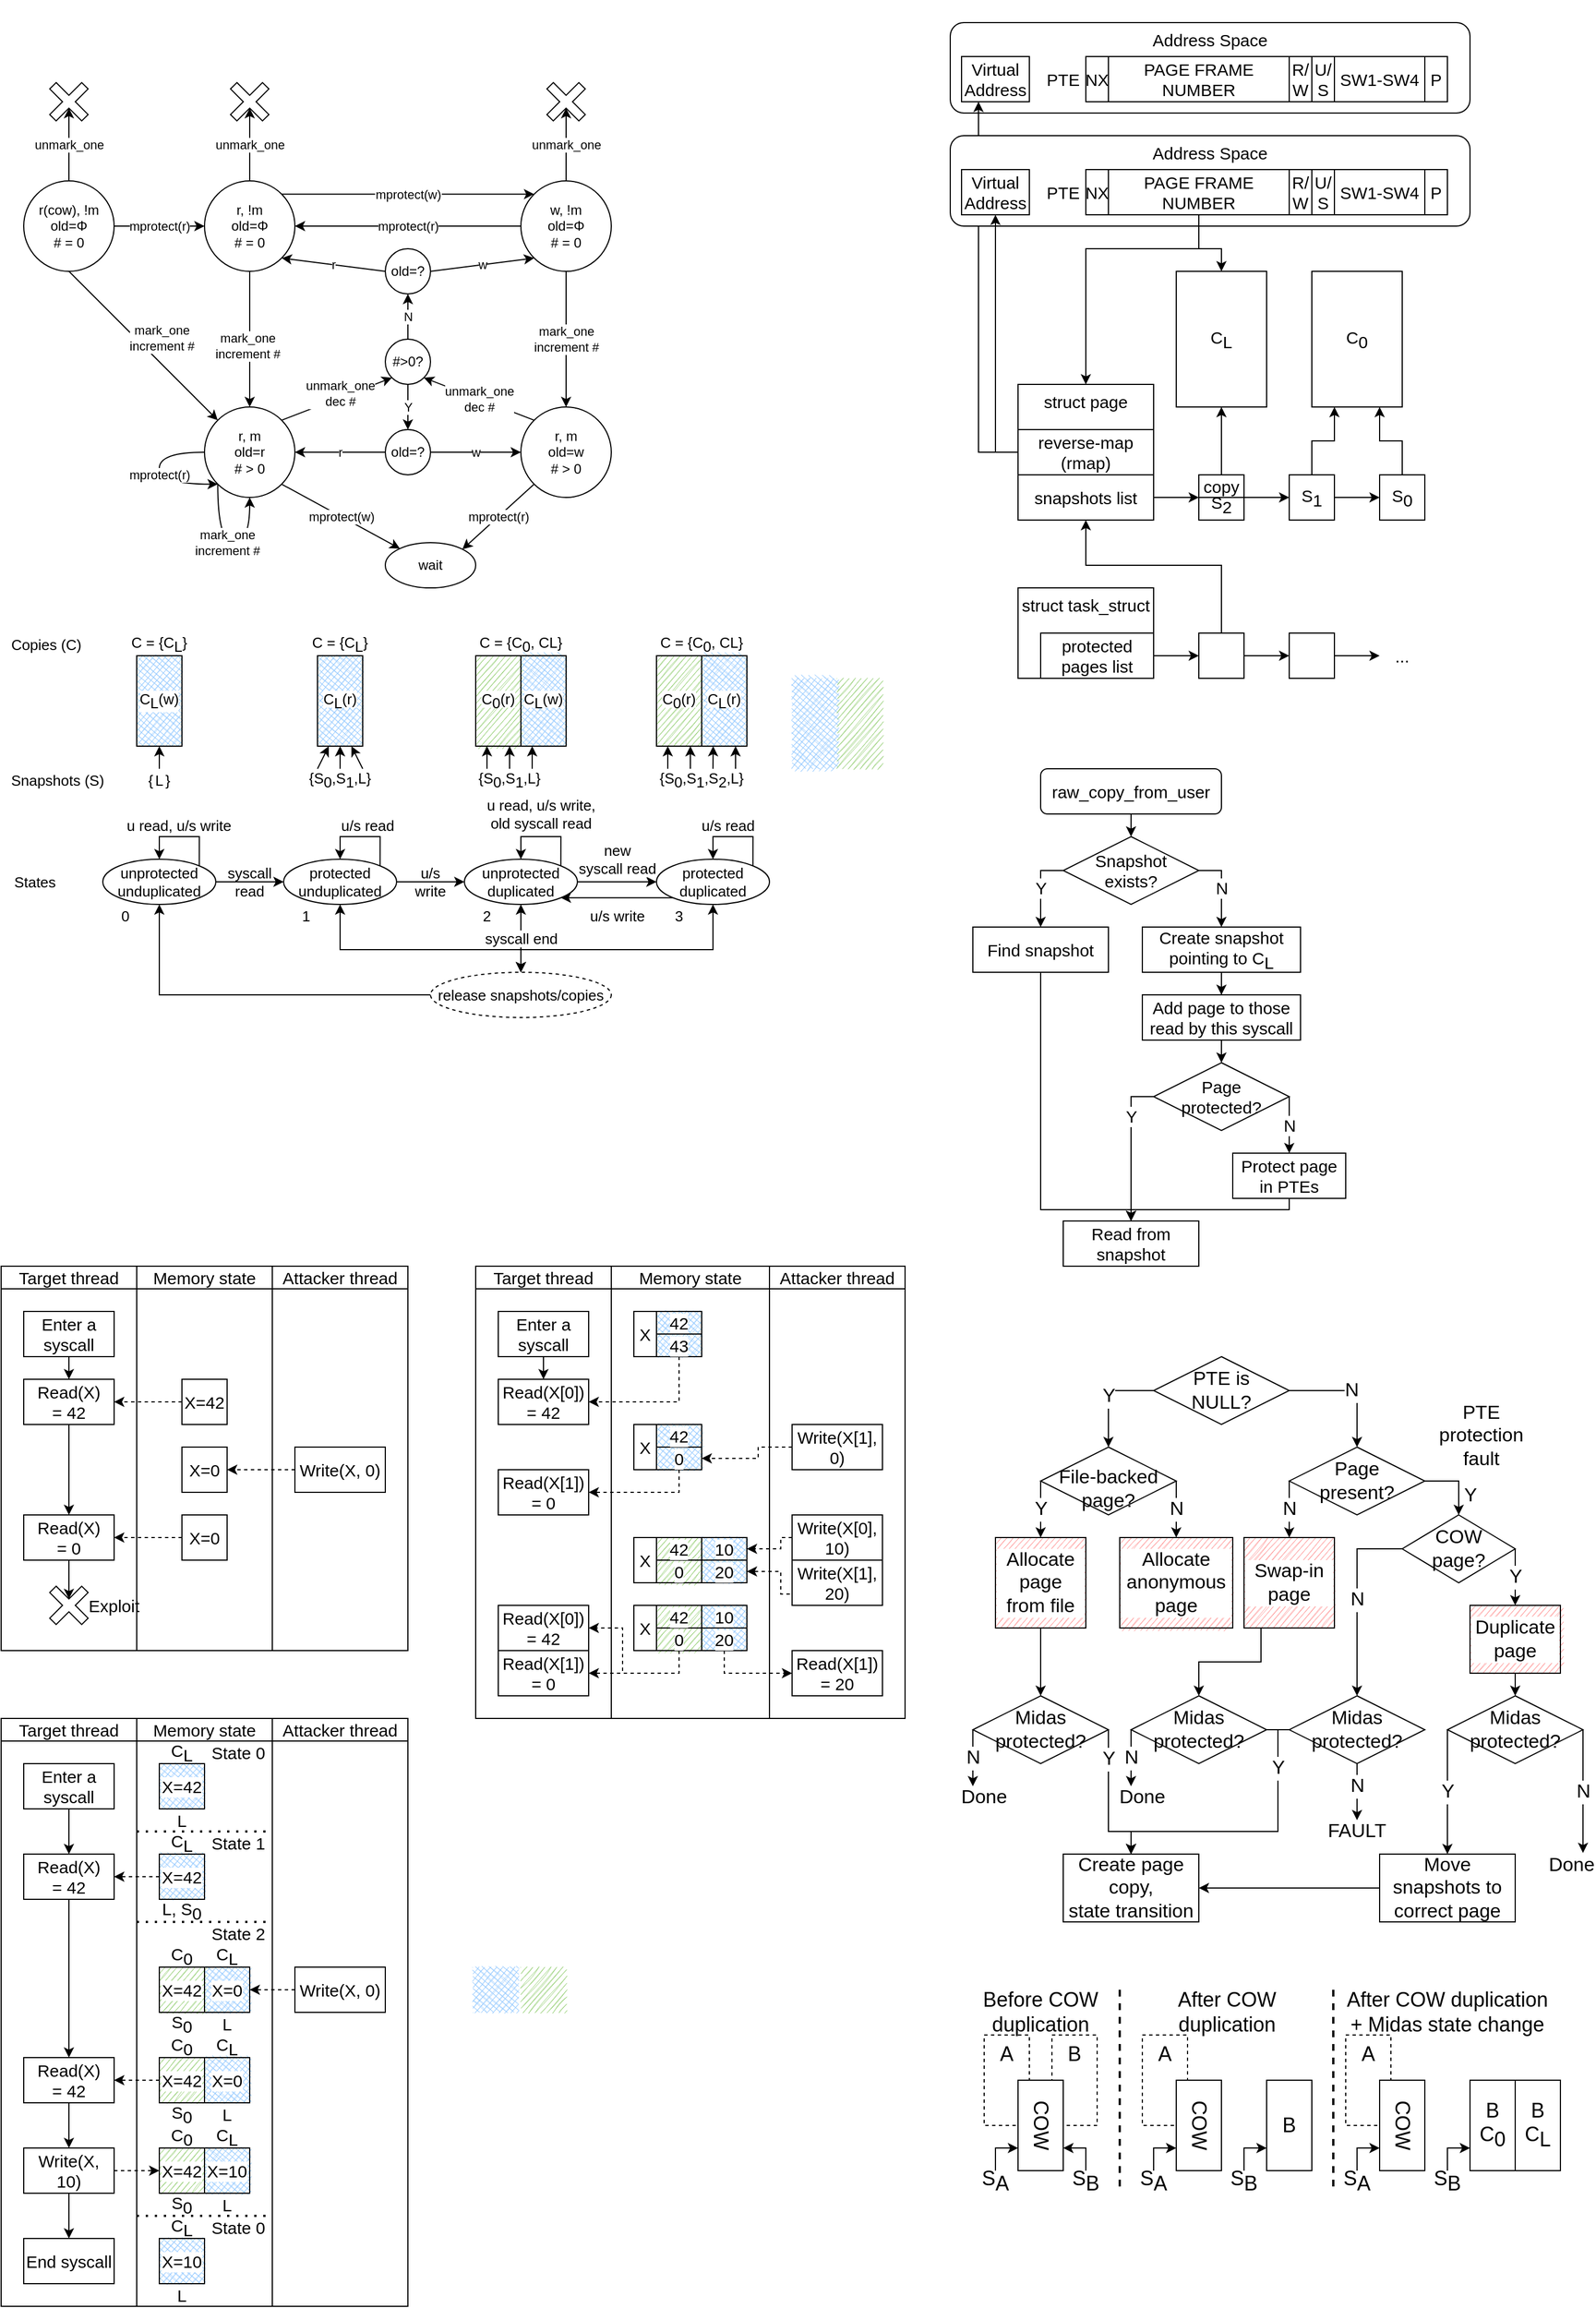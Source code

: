 <mxfile version="15.4.2" type="device"><diagram id="ZgGV1-kqw9fMqNRYj13-" name="Page-1"><mxGraphModel dx="755" dy="1151" grid="1" gridSize="10" guides="1" tooltips="1" connect="1" arrows="1" fold="1" page="1" pageScale="1" pageWidth="850" pageHeight="1100" math="0" shadow="0"><root><mxCell id="0"/><mxCell id="1" parent="0"/><mxCell id="BvnVw-4qKByz3GFjecwE-34" value="" style="rounded=0;whiteSpace=wrap;html=1;fontSize=17;verticalAlign=middle;fillColor=none;strokeColor=none;" parent="1" vertex="1"><mxGeometry x="910" y="1240" width="560" height="500" as="geometry"/></mxCell><mxCell id="mjU4arz3Nz6LHvhh59oq-58" value="" style="rounded=0;whiteSpace=wrap;html=1;labelBackgroundColor=#ffffff;sketch=1;strokeColor=none;fillStyle=hachure;fillColor=#97D077;fontSize=15;" parent="1" vertex="1"><mxGeometry x="640" y="1400" width="40" height="20" as="geometry"/></mxCell><mxCell id="mjU4arz3Nz6LHvhh59oq-59" value="" style="rounded=0;whiteSpace=wrap;html=1;labelBackgroundColor=#ffffff;sketch=1;strokeColor=none;fillStyle=hachure;fillColor=#97D077;fontSize=15;" parent="1" vertex="1"><mxGeometry x="640" y="1460" width="40" height="20" as="geometry"/></mxCell><mxCell id="mjU4arz3Nz6LHvhh59oq-3" value="" style="rounded=0;whiteSpace=wrap;html=1;fillColor=none;fontSize=15;" parent="1" vertex="1"><mxGeometry x="600" y="1180" width="140" height="380" as="geometry"/></mxCell><mxCell id="mjU4arz3Nz6LHvhh59oq-47" value="" style="rounded=0;whiteSpace=wrap;html=1;labelBackgroundColor=#ffffff;sketch=1;strokeColor=none;fillStyle=hachure;fillColor=#97D077;fontSize=15;" parent="1" vertex="1"><mxGeometry x="640" y="1420" width="40" height="20" as="geometry"/></mxCell><mxCell id="mjU4arz3Nz6LHvhh59oq-39" value="" style="rounded=0;whiteSpace=wrap;html=1;labelBackgroundColor=#ffffff;sketch=1;strokeColor=none;fillStyle=cross-hatch;fillColor=#99CCFF;fontSize=15;" parent="1" vertex="1"><mxGeometry x="680" y="1400" width="40" height="20" as="geometry"/></mxCell><mxCell id="mjU4arz3Nz6LHvhh59oq-33" value="" style="rounded=0;whiteSpace=wrap;html=1;labelBackgroundColor=#ffffff;sketch=1;strokeColor=none;fillStyle=cross-hatch;fillColor=#99CCFF;fontSize=15;" parent="1" vertex="1"><mxGeometry x="640" y="1200" width="40" height="40" as="geometry"/></mxCell><mxCell id="mjU4arz3Nz6LHvhh59oq-34" value="" style="rounded=0;whiteSpace=wrap;html=1;labelBackgroundColor=#ffffff;sketch=1;strokeColor=none;fillStyle=cross-hatch;fillColor=#99CCFF;fontSize=15;" parent="1" vertex="1"><mxGeometry x="640" y="1300" width="40" height="40" as="geometry"/></mxCell><mxCell id="BvnVw-4qKByz3GFjecwE-88" value="" style="rounded=0;whiteSpace=wrap;html=1;labelBackgroundColor=#ffffff;sketch=1;strokeColor=none;fillStyle=hachure;fontStyle=0;fillColor=#FF9999;fontSize=17;" parent="1" vertex="1"><mxGeometry x="940" y="1400" width="80" height="80" as="geometry"/></mxCell><mxCell id="BvnVw-4qKByz3GFjecwE-84" value="" style="rounded=0;whiteSpace=wrap;html=1;labelBackgroundColor=#ffffff;sketch=1;strokeColor=none;fillStyle=hachure;fontStyle=0;fillColor=#FF9999;fontSize=17;" parent="1" vertex="1"><mxGeometry x="1360" y="1460" width="80" height="60" as="geometry"/></mxCell><mxCell id="BvnVw-4qKByz3GFjecwE-85" value="" style="rounded=0;whiteSpace=wrap;html=1;labelBackgroundColor=#ffffff;sketch=1;strokeColor=none;fillStyle=hachure;fontStyle=0;fillColor=#FF9999;fontSize=17;" parent="1" vertex="1"><mxGeometry x="1160" y="1400" width="80" height="80" as="geometry"/></mxCell><mxCell id="BvnVw-4qKByz3GFjecwE-86" value="" style="rounded=0;whiteSpace=wrap;html=1;labelBackgroundColor=#ffffff;sketch=1;strokeColor=none;fillStyle=hachure;fontStyle=0;fillColor=#FF9999;fontSize=17;" parent="1" vertex="1"><mxGeometry x="1050" y="1400" width="100" height="80" as="geometry"/></mxCell><mxCell id="BvnVw-4qKByz3GFjecwE-68" value="" style="rounded=0;whiteSpace=wrap;html=1;fontSize=18;verticalAlign=middle;fillColor=none;strokeColor=none;" parent="1" vertex="1"><mxGeometry x="900" y="1800" width="560" height="180" as="geometry"/></mxCell><mxCell id="BvnVw-4qKByz3GFjecwE-36" value="A" style="rounded=0;whiteSpace=wrap;html=1;fontSize=18;fillColor=none;verticalAlign=top;dashed=1;" parent="1" vertex="1"><mxGeometry x="930" y="1840" width="40" height="80" as="geometry"/></mxCell><mxCell id="BvnVw-4qKByz3GFjecwE-37" value="B" style="rounded=0;whiteSpace=wrap;html=1;fontSize=18;fillColor=none;verticalAlign=top;dashed=1;" parent="1" vertex="1"><mxGeometry x="990" y="1840" width="40" height="80" as="geometry"/></mxCell><mxCell id="BvnVw-4qKByz3GFjecwE-39" value="A" style="rounded=0;whiteSpace=wrap;html=1;fontSize=18;fillColor=none;verticalAlign=top;dashed=1;" parent="1" vertex="1"><mxGeometry x="1070" y="1840" width="40" height="80" as="geometry"/></mxCell><mxCell id="BvnVw-4qKByz3GFjecwE-42" value="A" style="rounded=0;whiteSpace=wrap;html=1;fontSize=18;fillColor=none;verticalAlign=top;dashed=1;" parent="1" vertex="1"><mxGeometry x="1250" y="1840" width="40" height="80" as="geometry"/></mxCell><mxCell id="BvnVw-4qKByz3GFjecwE-44" value="&lt;div style=&quot;font-size: 18px;&quot;&gt;B&lt;/div&gt;C&lt;sub style=&quot;font-size: 18px;&quot;&gt;L&lt;/sub&gt;" style="rounded=0;whiteSpace=wrap;html=1;fontSize=18;verticalAlign=middle;" parent="1" vertex="1"><mxGeometry x="1400" y="1880" width="40" height="80" as="geometry"/></mxCell><mxCell id="hSm4koDUXmgNAm0xiuls-177" value="&lt;div style=&quot;font-size: 15px;&quot; align=&quot;center&quot;&gt;Address Space&lt;/div&gt;" style="rounded=1;whiteSpace=wrap;html=1;align=center;verticalAlign=top;fontSize=15;" parent="1" vertex="1"><mxGeometry x="900" y="60" width="460" height="80" as="geometry"/></mxCell><mxCell id="hSm4koDUXmgNAm0xiuls-195" value="" style="rounded=0;whiteSpace=wrap;html=1;align=center;fillColor=none;strokeColor=none;fontSize=15;" parent="1" vertex="1"><mxGeometry x="880" y="40" width="500" height="620" as="geometry"/></mxCell><mxCell id="hSm4koDUXmgNAm0xiuls-194" style="edgeStyle=orthogonalEdgeStyle;rounded=0;orthogonalLoop=1;jettySize=auto;html=1;exitX=0;exitY=0.5;exitDx=0;exitDy=0;entryX=0.25;entryY=1;entryDx=0;entryDy=0;fontSize=15;" parent="1" source="hSm4koDUXmgNAm0xiuls-149" target="hSm4koDUXmgNAm0xiuls-187" edge="1"><mxGeometry relative="1" as="geometry"/></mxCell><mxCell id="8cbXPjj0JMSHBprmDZsg-39" value="&lt;div style=&quot;font-size: 15px;&quot; align=&quot;center&quot;&gt;Address Space&lt;/div&gt;" style="rounded=1;whiteSpace=wrap;html=1;align=center;verticalAlign=top;fontSize=15;" parent="1" vertex="1"><mxGeometry x="900" y="160" width="460" height="80" as="geometry"/></mxCell><mxCell id="8cbXPjj0JMSHBprmDZsg-22" value="" style="rounded=0;whiteSpace=wrap;html=1;verticalAlign=middle;fillColor=none;strokeColor=none;fontSize=15;" parent="1" vertex="1"><mxGeometry x="900" y="720" width="360" height="440" as="geometry"/></mxCell><mxCell id="hSm4koDUXmgNAm0xiuls-193" style="edgeStyle=orthogonalEdgeStyle;rounded=0;orthogonalLoop=1;jettySize=auto;html=1;exitX=0;exitY=0.5;exitDx=0;exitDy=0;entryX=0.5;entryY=1;entryDx=0;entryDy=0;fontSize=15;" parent="1" source="hSm4koDUXmgNAm0xiuls-149" target="hSm4koDUXmgNAm0xiuls-162" edge="1"><mxGeometry relative="1" as="geometry"/></mxCell><mxCell id="hSm4koDUXmgNAm0xiuls-52" value="" style="rounded=0;whiteSpace=wrap;html=1;fillColor=none;fontSize=15;" parent="1" vertex="1"><mxGeometry x="60" y="1580" width="120" height="500" as="geometry"/></mxCell><mxCell id="hSm4koDUXmgNAm0xiuls-53" value="" style="rounded=0;whiteSpace=wrap;html=1;fillColor=none;fontSize=15;" parent="1" vertex="1"><mxGeometry x="180" y="1580" width="120" height="500" as="geometry"/></mxCell><mxCell id="hSm4koDUXmgNAm0xiuls-54" value="" style="rounded=0;whiteSpace=wrap;html=1;fillColor=none;fontSize=15;" parent="1" vertex="1"><mxGeometry x="300" y="1580" width="120" height="500" as="geometry"/></mxCell><mxCell id="hSm4koDUXmgNAm0xiuls-88" value="" style="rounded=0;whiteSpace=wrap;html=1;labelBackgroundColor=#ffffff;sketch=1;strokeColor=none;fillStyle=cross-hatch;fillColor=#99CCFF;fontSize=15;" parent="1" vertex="1"><mxGeometry x="200" y="2020" width="40" height="40" as="geometry"/></mxCell><mxCell id="hSm4koDUXmgNAm0xiuls-83" value="" style="rounded=0;whiteSpace=wrap;html=1;labelBackgroundColor=#ffffff;sketch=1;strokeColor=none;fillStyle=cross-hatch;fillColor=#99CCFF;fontSize=15;" parent="1" vertex="1"><mxGeometry x="200" y="1600" width="40" height="40" as="geometry"/></mxCell><mxCell id="hSm4koDUXmgNAm0xiuls-84" value="" style="rounded=0;whiteSpace=wrap;html=1;labelBackgroundColor=#ffffff;sketch=1;strokeColor=none;fillStyle=cross-hatch;fillColor=#99CCFF;fontSize=15;" parent="1" vertex="1"><mxGeometry x="200" y="1680" width="40" height="40" as="geometry"/></mxCell><mxCell id="hSm4koDUXmgNAm0xiuls-85" value="" style="rounded=0;whiteSpace=wrap;html=1;labelBackgroundColor=#ffffff;sketch=1;strokeColor=none;fillStyle=cross-hatch;fillColor=#99CCFF;fontSize=15;" parent="1" vertex="1"><mxGeometry x="240" y="1780" width="40" height="40" as="geometry"/></mxCell><mxCell id="hSm4koDUXmgNAm0xiuls-86" value="" style="rounded=0;whiteSpace=wrap;html=1;labelBackgroundColor=#ffffff;sketch=1;strokeColor=none;fillStyle=cross-hatch;fillColor=#99CCFF;fontSize=15;" parent="1" vertex="1"><mxGeometry x="240" y="1860" width="40" height="40" as="geometry"/></mxCell><mxCell id="hSm4koDUXmgNAm0xiuls-87" value="" style="rounded=0;whiteSpace=wrap;html=1;labelBackgroundColor=#ffffff;sketch=1;strokeColor=none;fillStyle=cross-hatch;fillColor=#99CCFF;fontSize=15;" parent="1" vertex="1"><mxGeometry x="240" y="1940" width="40" height="40" as="geometry"/></mxCell><mxCell id="hSm4koDUXmgNAm0xiuls-90" value="" style="rounded=0;whiteSpace=wrap;html=1;labelBackgroundColor=#ffffff;sketch=1;strokeColor=none;fillStyle=hachure;fillColor=#97D077;fontSize=15;" parent="1" vertex="1"><mxGeometry x="200" y="1780" width="40" height="40" as="geometry"/></mxCell><mxCell id="hSm4koDUXmgNAm0xiuls-91" value="" style="rounded=0;whiteSpace=wrap;html=1;labelBackgroundColor=#ffffff;sketch=1;strokeColor=none;fillStyle=hachure;fillColor=#97D077;fontSize=15;" parent="1" vertex="1"><mxGeometry x="200" y="1860" width="40" height="40" as="geometry"/></mxCell><mxCell id="hSm4koDUXmgNAm0xiuls-92" value="" style="rounded=0;whiteSpace=wrap;html=1;labelBackgroundColor=#ffffff;sketch=1;strokeColor=none;fillStyle=hachure;fillColor=#97D077;fontSize=15;" parent="1" vertex="1"><mxGeometry x="200" y="1940" width="40" height="40" as="geometry"/></mxCell><mxCell id="sgO2sDlPtiAHOV2v07FV-78" value="" style="rounded=0;whiteSpace=wrap;html=1;labelBackgroundColor=#ffffff;sketch=0;fontFamily=Courier New;fillColor=none;strokeColor=none;fontSize=13;" parent="1" vertex="1"><mxGeometry x="60" y="600" width="680" height="340" as="geometry"/></mxCell><mxCell id="sgO2sDlPtiAHOV2v07FV-58" value="" style="rounded=0;whiteSpace=wrap;html=1;labelBackgroundColor=#ffffff;sketch=1;strokeColor=none;fillStyle=hachure;fillColor=#97D077;fontSize=13;" parent="1" vertex="1"><mxGeometry x="480" y="620" width="40" height="80" as="geometry"/></mxCell><mxCell id="sgO2sDlPtiAHOV2v07FV-59" value="" style="rounded=0;whiteSpace=wrap;html=1;labelBackgroundColor=#ffffff;sketch=1;strokeColor=none;fillStyle=hachure;fillColor=#97D077;fontSize=13;" parent="1" vertex="1"><mxGeometry x="640" y="620" width="40" height="80" as="geometry"/></mxCell><mxCell id="sgO2sDlPtiAHOV2v07FV-46" value="&lt;div style=&quot;font-size: 13px;&quot;&gt;&lt;span style=&quot;background-color: rgb(255, 255, 255); font-size: 13px;&quot;&gt;C&lt;sub style=&quot;font-size: 13px;&quot;&gt;0&lt;/sub&gt;(r)&lt;/span&gt;&lt;/div&gt;" style="rounded=0;whiteSpace=wrap;html=1;sketch=0;fillColor=none;fontSize=13;" parent="1" vertex="1"><mxGeometry x="480" y="620" width="40" height="80" as="geometry"/></mxCell><mxCell id="sgO2sDlPtiAHOV2v07FV-52" value="&lt;div style=&quot;font-size: 13px;&quot;&gt;&lt;span style=&quot;background-color: rgb(255, 255, 255); font-size: 13px;&quot;&gt;C&lt;sub style=&quot;font-size: 13px;&quot;&gt;0&lt;/sub&gt;(r)&lt;/span&gt;&lt;/div&gt;" style="rounded=0;whiteSpace=wrap;html=1;fillColor=none;fontSize=13;" parent="1" vertex="1"><mxGeometry x="640" y="620" width="40" height="80" as="geometry"/></mxCell><mxCell id="sgO2sDlPtiAHOV2v07FV-54" value="" style="rounded=0;whiteSpace=wrap;html=1;labelBackgroundColor=#ffffff;sketch=1;strokeColor=none;fillStyle=cross-hatch;fillColor=#99CCFF;fontSize=13;" parent="1" vertex="1"><mxGeometry x="680" y="620" width="40" height="80" as="geometry"/></mxCell><mxCell id="sgO2sDlPtiAHOV2v07FV-55" value="" style="rounded=0;whiteSpace=wrap;html=1;labelBackgroundColor=#ffffff;sketch=1;strokeColor=none;fillStyle=cross-hatch;fillColor=#99CCFF;fontSize=13;" parent="1" vertex="1"><mxGeometry x="520" y="620" width="40" height="80" as="geometry"/></mxCell><mxCell id="sgO2sDlPtiAHOV2v07FV-56" value="" style="rounded=0;whiteSpace=wrap;html=1;labelBackgroundColor=#ffffff;sketch=1;strokeColor=none;fillStyle=cross-hatch;fillColor=#99CCFF;fontSize=13;" parent="1" vertex="1"><mxGeometry x="340" y="620" width="40" height="80" as="geometry"/></mxCell><mxCell id="sgO2sDlPtiAHOV2v07FV-57" value="" style="rounded=0;whiteSpace=wrap;html=1;labelBackgroundColor=#ffffff;sketch=1;strokeColor=none;fillStyle=cross-hatch;fillColor=#99CCFF;fontSize=13;" parent="1" vertex="1"><mxGeometry x="180" y="620" width="40" height="80" as="geometry"/></mxCell><mxCell id="dhuzZzmLRCIXjbbIye5t-8" value="unmark_one" style="edgeStyle=orthogonalEdgeStyle;rounded=0;orthogonalLoop=1;jettySize=auto;html=1;exitX=0.5;exitY=0;exitDx=0;exitDy=0;entryX=0;entryY=0;entryDx=24;entryDy=24;entryPerimeter=0;" parent="1" source="dhuzZzmLRCIXjbbIye5t-1" target="dhuzZzmLRCIXjbbIye5t-6" edge="1"><mxGeometry relative="1" as="geometry"/></mxCell><mxCell id="dhuzZzmLRCIXjbbIye5t-15" style="edgeStyle=orthogonalEdgeStyle;rounded=0;orthogonalLoop=1;jettySize=auto;html=1;exitX=0.5;exitY=1;exitDx=0;exitDy=0;entryX=0.5;entryY=0;entryDx=0;entryDy=0;" parent="1" source="dhuzZzmLRCIXjbbIye5t-1" target="dhuzZzmLRCIXjbbIye5t-4" edge="1"><mxGeometry relative="1" as="geometry"/></mxCell><mxCell id="dhuzZzmLRCIXjbbIye5t-18" value="&lt;div&gt;mark_one&lt;/div&gt;&lt;div&gt;increment #&lt;br&gt;&lt;/div&gt;" style="edgeLabel;html=1;align=center;verticalAlign=middle;resizable=0;points=[];" parent="dhuzZzmLRCIXjbbIye5t-15" vertex="1" connectable="0"><mxGeometry x="0.088" y="-2" relative="1" as="geometry"><mxPoint as="offset"/></mxGeometry></mxCell><mxCell id="dhuzZzmLRCIXjbbIye5t-20" value="mprotect(w)" style="edgeStyle=none;rounded=0;orthogonalLoop=1;jettySize=auto;html=1;exitX=1;exitY=0;exitDx=0;exitDy=0;entryX=0;entryY=0;entryDx=0;entryDy=0;" parent="1" source="dhuzZzmLRCIXjbbIye5t-1" target="dhuzZzmLRCIXjbbIye5t-3" edge="1"><mxGeometry relative="1" as="geometry"><Array as="points"/></mxGeometry></mxCell><mxCell id="dhuzZzmLRCIXjbbIye5t-1" value="&lt;div&gt;r, !m&lt;/div&gt;&lt;div&gt;old=&lt;span class=&quot;aCOpRe&quot;&gt;&lt;span&gt;Φ&lt;/span&gt;&lt;/span&gt;&lt;/div&gt;&lt;div&gt;&lt;span class=&quot;aCOpRe&quot;&gt;&lt;span&gt;# = 0&lt;br&gt;&lt;/span&gt;&lt;/span&gt; &lt;/div&gt;" style="ellipse;whiteSpace=wrap;html=1;aspect=fixed;" parent="1" vertex="1"><mxGeometry x="240" y="200" width="80" height="80" as="geometry"/></mxCell><mxCell id="dhuzZzmLRCIXjbbIye5t-14" style="rounded=0;orthogonalLoop=1;jettySize=auto;html=1;exitX=0.5;exitY=1;exitDx=0;exitDy=0;" parent="1" source="dhuzZzmLRCIXjbbIye5t-2" target="dhuzZzmLRCIXjbbIye5t-4" edge="1"><mxGeometry relative="1" as="geometry"/></mxCell><mxCell id="dhuzZzmLRCIXjbbIye5t-17" value="&lt;div&gt;mark_one&lt;/div&gt;&lt;div&gt;increment #&lt;br&gt;&lt;/div&gt;" style="edgeLabel;html=1;align=center;verticalAlign=middle;resizable=0;points=[];" parent="dhuzZzmLRCIXjbbIye5t-14" vertex="1" connectable="0"><mxGeometry x="0.156" y="1" relative="1" as="geometry"><mxPoint x="5.26" y="-16.67" as="offset"/></mxGeometry></mxCell><mxCell id="dhuzZzmLRCIXjbbIye5t-25" value="mprotect(r)" style="edgeStyle=none;rounded=0;orthogonalLoop=1;jettySize=auto;html=1;exitX=1;exitY=0.5;exitDx=0;exitDy=0;entryX=0;entryY=0.5;entryDx=0;entryDy=0;" parent="1" source="dhuzZzmLRCIXjbbIye5t-2" target="dhuzZzmLRCIXjbbIye5t-1" edge="1"><mxGeometry relative="1" as="geometry"/></mxCell><mxCell id="dhuzZzmLRCIXjbbIye5t-2" value="r(cow), !m&lt;div&gt;old=&lt;span class=&quot;aCOpRe&quot;&gt;&lt;span&gt;Φ&lt;/span&gt;&lt;/span&gt;&lt;/div&gt;&lt;div&gt;&lt;span class=&quot;aCOpRe&quot;&gt;&lt;span&gt;# = 0&lt;br&gt;&lt;/span&gt;&lt;/span&gt; &lt;/div&gt;" style="ellipse;whiteSpace=wrap;html=1;aspect=fixed;" parent="1" vertex="1"><mxGeometry x="80" y="200" width="80" height="80" as="geometry"/></mxCell><mxCell id="dhuzZzmLRCIXjbbIye5t-16" value="&lt;div&gt;mark_one&lt;/div&gt;&lt;div&gt;increment #&lt;br&gt;&lt;/div&gt;" style="edgeStyle=none;rounded=0;orthogonalLoop=1;jettySize=auto;html=1;exitX=0.5;exitY=1;exitDx=0;exitDy=0;entryX=0.5;entryY=0;entryDx=0;entryDy=0;" parent="1" source="dhuzZzmLRCIXjbbIye5t-3" target="dhuzZzmLRCIXjbbIye5t-5" edge="1"><mxGeometry relative="1" as="geometry"/></mxCell><mxCell id="dhuzZzmLRCIXjbbIye5t-24" value="mprotect(r)" style="edgeStyle=none;rounded=0;orthogonalLoop=1;jettySize=auto;html=1;exitX=0;exitY=0.5;exitDx=0;exitDy=0;entryX=1;entryY=0.5;entryDx=0;entryDy=0;" parent="1" source="dhuzZzmLRCIXjbbIye5t-3" target="dhuzZzmLRCIXjbbIye5t-1" edge="1"><mxGeometry relative="1" as="geometry"/></mxCell><mxCell id="dhuzZzmLRCIXjbbIye5t-3" value="w, !m&lt;div&gt;old=&lt;span class=&quot;aCOpRe&quot;&gt;&lt;span&gt;Φ&lt;/span&gt;&lt;/span&gt;&lt;/div&gt;&lt;div&gt;&lt;span class=&quot;aCOpRe&quot;&gt;&lt;span&gt;# = 0&lt;br&gt;&lt;/span&gt;&lt;/span&gt; &lt;/div&gt;" style="ellipse;whiteSpace=wrap;html=1;aspect=fixed;" parent="1" vertex="1"><mxGeometry x="520" y="200" width="80" height="80" as="geometry"/></mxCell><mxCell id="dhuzZzmLRCIXjbbIye5t-30" style="rounded=0;orthogonalLoop=1;jettySize=auto;html=1;exitX=1;exitY=0;exitDx=0;exitDy=0;entryX=0;entryY=1;entryDx=0;entryDy=0;" parent="1" source="dhuzZzmLRCIXjbbIye5t-4" target="dhuzZzmLRCIXjbbIye5t-29" edge="1"><mxGeometry relative="1" as="geometry"/></mxCell><mxCell id="dhuzZzmLRCIXjbbIye5t-32" value="&lt;div&gt;unmark_one&lt;/div&gt;&lt;div&gt;dec #&lt;br&gt;&lt;/div&gt;" style="edgeLabel;html=1;align=center;verticalAlign=middle;resizable=0;points=[];" parent="dhuzZzmLRCIXjbbIye5t-30" vertex="1" connectable="0"><mxGeometry x="0.263" y="-1" relative="1" as="geometry"><mxPoint x="-10.32" y="-1.56" as="offset"/></mxGeometry></mxCell><mxCell id="dhuzZzmLRCIXjbbIye5t-43" value="mprotect(w)" style="edgeStyle=none;rounded=0;orthogonalLoop=1;jettySize=auto;html=1;exitX=1;exitY=1;exitDx=0;exitDy=0;" parent="1" source="dhuzZzmLRCIXjbbIye5t-4" target="dhuzZzmLRCIXjbbIye5t-44" edge="1"><mxGeometry relative="1" as="geometry"><mxPoint x="360" y="500" as="targetPoint"/></mxGeometry></mxCell><mxCell id="dhuzZzmLRCIXjbbIye5t-4" value="&lt;div&gt;r, m&lt;/div&gt;&lt;div&gt;old=&lt;span class=&quot;aCOpRe&quot;&gt;&lt;span&gt;r&lt;/span&gt;&lt;/span&gt;&lt;/div&gt;&lt;div&gt;&lt;span class=&quot;aCOpRe&quot;&gt;&lt;span&gt;# &amp;gt; 0&lt;br&gt;&lt;/span&gt;&lt;/span&gt; &lt;/div&gt;" style="ellipse;whiteSpace=wrap;html=1;aspect=fixed;" parent="1" vertex="1"><mxGeometry x="240" y="400" width="80" height="80" as="geometry"/></mxCell><mxCell id="dhuzZzmLRCIXjbbIye5t-31" value="&lt;div&gt;unmark_one&lt;/div&gt;&lt;div&gt;dec #&lt;br&gt;&lt;/div&gt;" style="rounded=0;orthogonalLoop=1;jettySize=auto;html=1;exitX=0;exitY=0;exitDx=0;exitDy=0;entryX=1;entryY=1;entryDx=0;entryDy=0;" parent="1" source="dhuzZzmLRCIXjbbIye5t-5" target="dhuzZzmLRCIXjbbIye5t-29" edge="1"><mxGeometry relative="1" as="geometry"/></mxCell><mxCell id="dhuzZzmLRCIXjbbIye5t-45" value="mprotect(r)" style="edgeStyle=none;rounded=0;orthogonalLoop=1;jettySize=auto;html=1;exitX=0;exitY=1;exitDx=0;exitDy=0;entryX=1;entryY=0;entryDx=0;entryDy=0;" parent="1" source="dhuzZzmLRCIXjbbIye5t-5" target="dhuzZzmLRCIXjbbIye5t-44" edge="1"><mxGeometry relative="1" as="geometry"/></mxCell><mxCell id="dhuzZzmLRCIXjbbIye5t-5" value="&lt;div&gt;r, m&lt;/div&gt;&lt;div&gt;old=&lt;span class=&quot;aCOpRe&quot;&gt;&lt;span&gt;w&lt;/span&gt;&lt;/span&gt;&lt;/div&gt;&lt;div&gt;&lt;span class=&quot;aCOpRe&quot;&gt;&lt;span&gt;# &amp;gt; 0&lt;br&gt;&lt;/span&gt;&lt;/span&gt; &lt;/div&gt;" style="ellipse;whiteSpace=wrap;html=1;aspect=fixed;" parent="1" vertex="1"><mxGeometry x="520" y="400" width="80" height="80" as="geometry"/></mxCell><mxCell id="dhuzZzmLRCIXjbbIye5t-6" value="" style="shape=cross;whiteSpace=wrap;html=1;rotation=45;" parent="1" vertex="1"><mxGeometry x="260" y="110" width="40" height="40" as="geometry"/></mxCell><mxCell id="dhuzZzmLRCIXjbbIye5t-9" value="unmark_one" style="edgeStyle=orthogonalEdgeStyle;rounded=0;orthogonalLoop=1;jettySize=auto;html=1;exitX=0.5;exitY=0;exitDx=0;exitDy=0;entryX=0;entryY=0;entryDx=24;entryDy=24;entryPerimeter=0;" parent="1" source="dhuzZzmLRCIXjbbIye5t-2" target="dhuzZzmLRCIXjbbIye5t-10" edge="1"><mxGeometry relative="1" as="geometry"><mxPoint x="120" y="200" as="sourcePoint"/></mxGeometry></mxCell><mxCell id="dhuzZzmLRCIXjbbIye5t-10" value="" style="shape=cross;whiteSpace=wrap;html=1;rotation=45;" parent="1" vertex="1"><mxGeometry x="100" y="110" width="40" height="40" as="geometry"/></mxCell><mxCell id="dhuzZzmLRCIXjbbIye5t-11" value="unmark_one" style="edgeStyle=orthogonalEdgeStyle;rounded=0;orthogonalLoop=1;jettySize=auto;html=1;exitX=0.5;exitY=0;exitDx=0;exitDy=0;entryX=0;entryY=0;entryDx=24;entryDy=24;entryPerimeter=0;" parent="1" source="dhuzZzmLRCIXjbbIye5t-3" target="dhuzZzmLRCIXjbbIye5t-12" edge="1"><mxGeometry relative="1" as="geometry"><mxPoint x="560" y="200" as="sourcePoint"/></mxGeometry></mxCell><mxCell id="dhuzZzmLRCIXjbbIye5t-12" value="" style="shape=cross;whiteSpace=wrap;html=1;rotation=45;" parent="1" vertex="1"><mxGeometry x="540" y="110" width="40" height="40" as="geometry"/></mxCell><mxCell id="dhuzZzmLRCIXjbbIye5t-27" value="&lt;div&gt;mark_one&lt;/div&gt;&lt;div&gt;increment #&lt;br&gt;&lt;/div&gt;" style="edgeStyle=orthogonalEdgeStyle;rounded=0;orthogonalLoop=1;jettySize=auto;html=1;exitX=0;exitY=1;exitDx=0;exitDy=0;entryX=0.5;entryY=1;entryDx=0;entryDy=0;curved=1;" parent="1" source="dhuzZzmLRCIXjbbIye5t-4" target="dhuzZzmLRCIXjbbIye5t-4" edge="1"><mxGeometry relative="1" as="geometry"><Array as="points"><mxPoint x="252" y="520"/><mxPoint x="280" y="520"/></Array></mxGeometry></mxCell><mxCell id="dhuzZzmLRCIXjbbIye5t-28" value="mprotect(r)" style="edgeStyle=orthogonalEdgeStyle;curved=1;rounded=0;orthogonalLoop=1;jettySize=auto;html=1;exitX=0;exitY=0.5;exitDx=0;exitDy=0;entryX=0;entryY=1;entryDx=0;entryDy=0;" parent="1" source="dhuzZzmLRCIXjbbIye5t-4" target="dhuzZzmLRCIXjbbIye5t-4" edge="1"><mxGeometry relative="1" as="geometry"><Array as="points"><mxPoint x="200" y="440"/><mxPoint x="200" y="468"/></Array></mxGeometry></mxCell><mxCell id="dhuzZzmLRCIXjbbIye5t-33" value="Y" style="edgeStyle=none;rounded=0;orthogonalLoop=1;jettySize=auto;html=1;exitX=0.5;exitY=1;exitDx=0;exitDy=0;entryX=0.5;entryY=0;entryDx=0;entryDy=0;" parent="1" source="dhuzZzmLRCIXjbbIye5t-29" target="dhuzZzmLRCIXjbbIye5t-35" edge="1"><mxGeometry relative="1" as="geometry"><mxPoint x="419.857" y="440" as="targetPoint"/></mxGeometry></mxCell><mxCell id="dhuzZzmLRCIXjbbIye5t-39" value="N" style="edgeStyle=none;rounded=0;orthogonalLoop=1;jettySize=auto;html=1;exitX=0.5;exitY=0;exitDx=0;exitDy=0;entryX=0.5;entryY=1;entryDx=0;entryDy=0;" parent="1" source="dhuzZzmLRCIXjbbIye5t-29" target="dhuzZzmLRCIXjbbIye5t-38" edge="1"><mxGeometry relative="1" as="geometry"/></mxCell><mxCell id="dhuzZzmLRCIXjbbIye5t-29" value="#&amp;gt;0?" style="ellipse;whiteSpace=wrap;html=1;" parent="1" vertex="1"><mxGeometry x="400" y="340" width="40" height="40" as="geometry"/></mxCell><mxCell id="dhuzZzmLRCIXjbbIye5t-36" value="r" style="edgeStyle=none;rounded=0;orthogonalLoop=1;jettySize=auto;html=1;exitX=0;exitY=0.5;exitDx=0;exitDy=0;entryX=1;entryY=0.5;entryDx=0;entryDy=0;" parent="1" source="dhuzZzmLRCIXjbbIye5t-35" target="dhuzZzmLRCIXjbbIye5t-4" edge="1"><mxGeometry relative="1" as="geometry"/></mxCell><mxCell id="dhuzZzmLRCIXjbbIye5t-37" value="w" style="edgeStyle=none;rounded=0;orthogonalLoop=1;jettySize=auto;html=1;exitX=1;exitY=0.5;exitDx=0;exitDy=0;entryX=0;entryY=0.5;entryDx=0;entryDy=0;" parent="1" source="dhuzZzmLRCIXjbbIye5t-35" target="dhuzZzmLRCIXjbbIye5t-5" edge="1"><mxGeometry relative="1" as="geometry"/></mxCell><mxCell id="dhuzZzmLRCIXjbbIye5t-35" value="old=?" style="ellipse;whiteSpace=wrap;html=1;" parent="1" vertex="1"><mxGeometry x="400" y="420" width="40" height="40" as="geometry"/></mxCell><mxCell id="dhuzZzmLRCIXjbbIye5t-40" value="w" style="edgeStyle=none;rounded=0;orthogonalLoop=1;jettySize=auto;html=1;exitX=1;exitY=0.5;exitDx=0;exitDy=0;entryX=0;entryY=1;entryDx=0;entryDy=0;" parent="1" source="dhuzZzmLRCIXjbbIye5t-38" target="dhuzZzmLRCIXjbbIye5t-3" edge="1"><mxGeometry relative="1" as="geometry"/></mxCell><mxCell id="dhuzZzmLRCIXjbbIye5t-42" value="r" style="edgeStyle=none;rounded=0;orthogonalLoop=1;jettySize=auto;html=1;exitX=0;exitY=0.5;exitDx=0;exitDy=0;entryX=1;entryY=1;entryDx=0;entryDy=0;" parent="1" source="dhuzZzmLRCIXjbbIye5t-38" target="dhuzZzmLRCIXjbbIye5t-1" edge="1"><mxGeometry relative="1" as="geometry"/></mxCell><mxCell id="dhuzZzmLRCIXjbbIye5t-38" value="old=?" style="ellipse;whiteSpace=wrap;html=1;" parent="1" vertex="1"><mxGeometry x="400" y="260" width="40" height="40" as="geometry"/></mxCell><mxCell id="dhuzZzmLRCIXjbbIye5t-44" value="wait" style="ellipse;whiteSpace=wrap;html=1;" parent="1" vertex="1"><mxGeometry x="400" y="520" width="80" height="40" as="geometry"/></mxCell><mxCell id="sgO2sDlPtiAHOV2v07FV-21" value="" style="edgeStyle=orthogonalEdgeStyle;rounded=0;orthogonalLoop=1;jettySize=auto;html=1;exitX=1;exitY=0.5;exitDx=0;exitDy=0;fontSize=13;" parent="1" source="sgO2sDlPtiAHOV2v07FV-17" target="sgO2sDlPtiAHOV2v07FV-18" edge="1"><mxGeometry relative="1" as="geometry"><mxPoint as="offset"/></mxGeometry></mxCell><mxCell id="sgO2sDlPtiAHOV2v07FV-17" value="&lt;div style=&quot;font-size: 13px;&quot;&gt;unprotected&lt;/div&gt;&lt;div style=&quot;font-size: 13px;&quot;&gt;unduplicated&lt;br style=&quot;font-size: 13px;&quot;&gt;&lt;/div&gt;" style="ellipse;whiteSpace=wrap;html=1;fontSize=13;" parent="1" vertex="1"><mxGeometry x="150" y="800" width="100" height="40" as="geometry"/></mxCell><mxCell id="sgO2sDlPtiAHOV2v07FV-24" value="" style="edgeStyle=orthogonalEdgeStyle;rounded=0;orthogonalLoop=1;jettySize=auto;html=1;exitX=1;exitY=0.5;exitDx=0;exitDy=0;entryX=0;entryY=0.5;entryDx=0;entryDy=0;fontSize=13;" parent="1" source="sgO2sDlPtiAHOV2v07FV-18" target="sgO2sDlPtiAHOV2v07FV-19" edge="1"><mxGeometry y="10" relative="1" as="geometry"><mxPoint as="offset"/></mxGeometry></mxCell><mxCell id="sgO2sDlPtiAHOV2v07FV-31" value="" style="rounded=0;orthogonalLoop=1;jettySize=auto;html=1;exitX=0.5;exitY=1;exitDx=0;exitDy=0;entryX=0.5;entryY=0;entryDx=0;entryDy=0;startArrow=classic;startFill=1;fontSize=13;" parent="1" source="sgO2sDlPtiAHOV2v07FV-18" target="sgO2sDlPtiAHOV2v07FV-27" edge="1"><mxGeometry relative="1" as="geometry"><Array as="points"><mxPoint x="360" y="880"/><mxPoint x="520" y="880"/></Array></mxGeometry></mxCell><mxCell id="sgO2sDlPtiAHOV2v07FV-18" value="protected&lt;br style=&quot;font-size: 13px;&quot;&gt;&lt;div style=&quot;font-size: 13px;&quot;&gt;unduplicated&lt;br style=&quot;font-size: 13px;&quot;&gt;&lt;/div&gt;" style="ellipse;whiteSpace=wrap;html=1;fontSize=13;" parent="1" vertex="1"><mxGeometry x="310" y="800" width="100" height="40" as="geometry"/></mxCell><mxCell id="sgO2sDlPtiAHOV2v07FV-26" value="&lt;div style=&quot;font-size: 13px;&quot;&gt;new&lt;br style=&quot;font-size: 13px;&quot;&gt;&lt;/div&gt;&lt;div style=&quot;font-size: 13px;&quot;&gt;syscall read&lt;/div&gt;" style="edgeStyle=orthogonalEdgeStyle;rounded=0;orthogonalLoop=1;jettySize=auto;html=1;exitX=1;exitY=0.5;exitDx=0;exitDy=0;entryX=0;entryY=0.5;entryDx=0;entryDy=0;fontSize=13;" parent="1" source="sgO2sDlPtiAHOV2v07FV-19" target="sgO2sDlPtiAHOV2v07FV-20" edge="1"><mxGeometry y="20" relative="1" as="geometry"><mxPoint as="offset"/></mxGeometry></mxCell><mxCell id="sgO2sDlPtiAHOV2v07FV-30" value="&lt;span style=&quot;background-color: rgb(255, 255, 255); font-size: 13px;&quot;&gt;syscall end&lt;/span&gt;" style="rounded=0;orthogonalLoop=1;jettySize=auto;html=1;exitX=0.5;exitY=1;exitDx=0;exitDy=0;entryX=0.5;entryY=0;entryDx=0;entryDy=0;startArrow=classic;startFill=1;fontSize=13;" parent="1" source="sgO2sDlPtiAHOV2v07FV-19" target="sgO2sDlPtiAHOV2v07FV-27" edge="1"><mxGeometry relative="1" as="geometry"><mxPoint as="offset"/></mxGeometry></mxCell><mxCell id="sgO2sDlPtiAHOV2v07FV-19" value="unprotected&lt;br style=&quot;font-size: 13px;&quot;&gt;&lt;div style=&quot;font-size: 13px;&quot;&gt;duplicated&lt;br style=&quot;font-size: 13px;&quot;&gt;&lt;/div&gt;" style="ellipse;whiteSpace=wrap;html=1;fontSize=13;" parent="1" vertex="1"><mxGeometry x="470" y="800" width="100" height="40" as="geometry"/></mxCell><mxCell id="sgO2sDlPtiAHOV2v07FV-28" value="&lt;div style=&quot;font-size: 13px;&quot;&gt;u/s write&lt;/div&gt;" style="edgeStyle=orthogonalEdgeStyle;rounded=0;orthogonalLoop=1;jettySize=auto;html=1;exitX=0;exitY=1;exitDx=0;exitDy=0;entryX=1;entryY=1;entryDx=0;entryDy=0;fontSize=13;" parent="1" source="sgO2sDlPtiAHOV2v07FV-20" target="sgO2sDlPtiAHOV2v07FV-19" edge="1"><mxGeometry y="16" relative="1" as="geometry"><mxPoint x="570" y="850" as="targetPoint"/><mxPoint as="offset"/></mxGeometry></mxCell><mxCell id="sgO2sDlPtiAHOV2v07FV-29" value="" style="rounded=0;orthogonalLoop=1;jettySize=auto;html=1;exitX=0.5;exitY=1;exitDx=0;exitDy=0;entryX=0.5;entryY=0;entryDx=0;entryDy=0;startArrow=classic;startFill=1;fontSize=13;" parent="1" source="sgO2sDlPtiAHOV2v07FV-20" target="sgO2sDlPtiAHOV2v07FV-27" edge="1"><mxGeometry relative="1" as="geometry"><Array as="points"><mxPoint x="690" y="880"/><mxPoint x="520" y="880"/></Array></mxGeometry></mxCell><mxCell id="sgO2sDlPtiAHOV2v07FV-20" value="protected&lt;br style=&quot;font-size: 13px;&quot;&gt;&lt;div style=&quot;font-size: 13px;&quot;&gt;duplicated&lt;br style=&quot;font-size: 13px;&quot;&gt;&lt;/div&gt;" style="ellipse;whiteSpace=wrap;html=1;fontSize=13;" parent="1" vertex="1"><mxGeometry x="640" y="800" width="100" height="40" as="geometry"/></mxCell><mxCell id="sgO2sDlPtiAHOV2v07FV-22" value="u read, u/s write" style="edgeStyle=orthogonalEdgeStyle;rounded=0;orthogonalLoop=1;jettySize=auto;html=1;exitX=1;exitY=0;exitDx=0;exitDy=0;entryX=0.5;entryY=0;entryDx=0;entryDy=0;fontSize=13;" parent="1" source="sgO2sDlPtiAHOV2v07FV-17" target="sgO2sDlPtiAHOV2v07FV-17" edge="1"><mxGeometry x="0.084" y="-10" relative="1" as="geometry"><Array as="points"><mxPoint x="235" y="780"/><mxPoint x="200" y="780"/></Array><mxPoint as="offset"/></mxGeometry></mxCell><mxCell id="sgO2sDlPtiAHOV2v07FV-23" value="u/s read" style="edgeStyle=orthogonalEdgeStyle;rounded=0;orthogonalLoop=1;jettySize=auto;html=1;exitX=1;exitY=0;exitDx=0;exitDy=0;entryX=0.5;entryY=0;entryDx=0;entryDy=0;fontSize=13;" parent="1" source="sgO2sDlPtiAHOV2v07FV-18" target="sgO2sDlPtiAHOV2v07FV-18" edge="1"><mxGeometry x="-0.078" y="-10" relative="1" as="geometry"><Array as="points"><mxPoint x="395" y="780"/><mxPoint x="360" y="780"/></Array><mxPoint as="offset"/></mxGeometry></mxCell><mxCell id="sgO2sDlPtiAHOV2v07FV-25" value="" style="edgeStyle=orthogonalEdgeStyle;rounded=0;orthogonalLoop=1;jettySize=auto;html=1;exitX=1;exitY=0;exitDx=0;exitDy=0;entryX=0.5;entryY=0;entryDx=0;entryDy=0;fontSize=13;" parent="1" source="sgO2sDlPtiAHOV2v07FV-19" target="sgO2sDlPtiAHOV2v07FV-19" edge="1"><mxGeometry x="0.245" y="-16" relative="1" as="geometry"><Array as="points"><mxPoint x="528" y="780"/><mxPoint x="500" y="780"/></Array><mxPoint as="offset"/></mxGeometry></mxCell><mxCell id="sgO2sDlPtiAHOV2v07FV-77" style="edgeStyle=none;rounded=0;orthogonalLoop=1;jettySize=auto;html=1;exitX=0;exitY=0.5;exitDx=0;exitDy=0;entryX=0.5;entryY=1;entryDx=0;entryDy=0;fontFamily=Courier New;fontSize=13;" parent="1" source="sgO2sDlPtiAHOV2v07FV-27" target="sgO2sDlPtiAHOV2v07FV-17" edge="1"><mxGeometry relative="1" as="geometry"><Array as="points"><mxPoint x="200" y="920"/></Array></mxGeometry></mxCell><mxCell id="sgO2sDlPtiAHOV2v07FV-27" value="release snapshots/copies" style="ellipse;whiteSpace=wrap;html=1;dashed=1;fontSize=13;" parent="1" vertex="1"><mxGeometry x="440" y="900" width="160" height="40" as="geometry"/></mxCell><mxCell id="sgO2sDlPtiAHOV2v07FV-34" value="&lt;div style=&quot;font-size: 13px;&quot;&gt;C&lt;sub style=&quot;font-size: 13px;&quot;&gt;L&lt;/sub&gt;(w)&lt;/div&gt;" style="rounded=0;whiteSpace=wrap;html=1;labelBackgroundColor=#ffffff;sketch=0;fillStyle=cross-hatch;fillColor=none;fontSize=13;" parent="1" vertex="1"><mxGeometry x="180" y="620" width="40" height="80" as="geometry"/></mxCell><mxCell id="sgO2sDlPtiAHOV2v07FV-36" value="States" style="text;html=1;strokeColor=none;fillColor=none;align=center;verticalAlign=middle;whiteSpace=wrap;rounded=0;dashed=1;fontSize=13;" parent="1" vertex="1"><mxGeometry x="60" y="800" width="60" height="40" as="geometry"/></mxCell><mxCell id="sgO2sDlPtiAHOV2v07FV-37" value="&lt;div style=&quot;font-size: 13px;&quot;&gt;C = {C&lt;sub style=&quot;font-size: 13px;&quot;&gt;L&lt;/sub&gt;}&lt;br style=&quot;font-size: 13px;&quot;&gt;&lt;/div&gt;" style="text;html=1;strokeColor=none;fillColor=none;align=center;verticalAlign=middle;whiteSpace=wrap;rounded=0;fontSize=13;" parent="1" vertex="1"><mxGeometry x="160" y="600" width="80" height="20" as="geometry"/></mxCell><mxCell id="sgO2sDlPtiAHOV2v07FV-40" value="&lt;div style=&quot;font-size: 13px;&quot;&gt;&lt;span style=&quot;background-color: rgb(255, 255, 255); font-size: 13px;&quot;&gt;C&lt;sub style=&quot;font-size: 13px;&quot;&gt;L&lt;/sub&gt;(r)&lt;/span&gt;&lt;/div&gt;" style="rounded=0;whiteSpace=wrap;html=1;sketch=0;fillStyle=cross-hatch;fillColor=none;fontSize=13;" parent="1" vertex="1"><mxGeometry x="340" y="620" width="40" height="80" as="geometry"/></mxCell><mxCell id="sgO2sDlPtiAHOV2v07FV-41" value="&lt;div style=&quot;font-size: 13px;&quot;&gt;C = {C&lt;sub style=&quot;font-size: 13px;&quot;&gt;L&lt;/sub&gt;}&lt;br style=&quot;font-size: 13px;&quot;&gt;&lt;/div&gt;" style="text;html=1;strokeColor=none;fillColor=none;align=center;verticalAlign=middle;whiteSpace=wrap;rounded=0;fontSize=13;" parent="1" vertex="1"><mxGeometry x="320" y="600" width="80" height="20" as="geometry"/></mxCell><mxCell id="sgO2sDlPtiAHOV2v07FV-43" value="&lt;div style=&quot;font-size: 13px;&quot;&gt;&lt;span style=&quot;background-color: rgb(255, 255, 255); font-size: 13px;&quot;&gt;C&lt;sub style=&quot;font-size: 13px;&quot;&gt;L&lt;/sub&gt;(w)&lt;/span&gt;&lt;/div&gt;" style="rounded=0;whiteSpace=wrap;html=1;sketch=0;fillStyle=cross-hatch;fillColor=none;fontSize=13;" parent="1" vertex="1"><mxGeometry x="520" y="620" width="40" height="80" as="geometry"/></mxCell><mxCell id="sgO2sDlPtiAHOV2v07FV-44" value="&lt;div style=&quot;font-size: 13px;&quot;&gt;&lt;/div&gt;&lt;div style=&quot;font-size: 13px;&quot;&gt;C = {C&lt;sub style=&quot;font-size: 13px;&quot;&gt;0&lt;/sub&gt;, CL}&lt;br style=&quot;font-size: 13px;&quot;&gt;&lt;/div&gt;" style="text;html=1;strokeColor=none;fillColor=none;align=center;verticalAlign=middle;whiteSpace=wrap;rounded=0;fontSize=13;" parent="1" vertex="1"><mxGeometry x="460" y="600" width="120" height="20" as="geometry"/></mxCell><mxCell id="sgO2sDlPtiAHOV2v07FV-47" value="Copies (C)" style="text;html=1;strokeColor=none;fillColor=none;align=center;verticalAlign=middle;whiteSpace=wrap;rounded=0;dashed=1;fontSize=13;" parent="1" vertex="1"><mxGeometry x="60" y="600" width="80" height="20" as="geometry"/></mxCell><mxCell id="sgO2sDlPtiAHOV2v07FV-48" value="&lt;div style=&quot;font-size: 13px;&quot;&gt;Snapshots (S)&lt;/div&gt;" style="text;html=1;strokeColor=none;fillColor=none;align=center;verticalAlign=middle;whiteSpace=wrap;rounded=0;dashed=1;fontSize=13;" parent="1" vertex="1"><mxGeometry x="60" y="720" width="100" height="20" as="geometry"/></mxCell><mxCell id="sgO2sDlPtiAHOV2v07FV-49" value="&lt;div style=&quot;font-size: 13px;&quot;&gt;&lt;span style=&quot;background-color: rgb(255, 255, 255); font-size: 13px;&quot;&gt;C&lt;sub style=&quot;font-size: 13px;&quot;&gt;L&lt;/sub&gt;(r)&lt;/span&gt;&lt;/div&gt;" style="rounded=0;whiteSpace=wrap;html=1;fillColor=none;fontSize=13;" parent="1" vertex="1"><mxGeometry x="680" y="620" width="40" height="80" as="geometry"/></mxCell><mxCell id="sgO2sDlPtiAHOV2v07FV-50" value="&lt;div style=&quot;font-size: 13px;&quot;&gt;C = {C&lt;sub style=&quot;font-size: 13px;&quot;&gt;0&lt;/sub&gt;, CL}&lt;br style=&quot;font-size: 13px;&quot;&gt;&lt;/div&gt;" style="text;html=1;strokeColor=none;fillColor=none;align=center;verticalAlign=middle;whiteSpace=wrap;rounded=0;fontSize=13;" parent="1" vertex="1"><mxGeometry x="620" y="600" width="120" height="20" as="geometry"/></mxCell><mxCell id="sgO2sDlPtiAHOV2v07FV-53" value="" style="rounded=0;whiteSpace=wrap;html=1;labelBackgroundColor=#ffffff;sketch=1;strokeColor=none;fillStyle=cross-hatch;fillColor=#99CCFF;" parent="1" vertex="1"><mxGeometry x="760" y="640" width="40" height="80" as="geometry"/></mxCell><mxCell id="sgO2sDlPtiAHOV2v07FV-60" value="" style="rounded=0;whiteSpace=wrap;html=1;labelBackgroundColor=#ffffff;sketch=1;strokeColor=none;fillStyle=hachure;fillColor=#97D077;" parent="1" vertex="1"><mxGeometry x="800" y="640" width="40" height="80" as="geometry"/></mxCell><mxCell id="cr6TgSaxyFVnjNvlI5C_-1" value="u/s read" style="edgeStyle=orthogonalEdgeStyle;rounded=0;orthogonalLoop=1;jettySize=auto;html=1;exitX=1;exitY=0;exitDx=0;exitDy=0;entryX=0.5;entryY=0;entryDx=0;entryDy=0;fontSize=13;" parent="1" source="sgO2sDlPtiAHOV2v07FV-20" target="sgO2sDlPtiAHOV2v07FV-20" edge="1"><mxGeometry x="0.191" y="-10" relative="1" as="geometry"><Array as="points"><mxPoint x="708" y="780"/><mxPoint x="680" y="780"/></Array><mxPoint as="offset"/></mxGeometry></mxCell><mxCell id="hSm4koDUXmgNAm0xiuls-5" style="edgeStyle=orthogonalEdgeStyle;rounded=0;orthogonalLoop=1;jettySize=auto;html=1;exitX=0.5;exitY=1;exitDx=0;exitDy=0;entryX=0.5;entryY=0;entryDx=0;entryDy=0;fontSize=15;" parent="1" source="hSm4koDUXmgNAm0xiuls-3" target="hSm4koDUXmgNAm0xiuls-4" edge="1"><mxGeometry relative="1" as="geometry"/></mxCell><mxCell id="hSm4koDUXmgNAm0xiuls-3" value="Enter a syscall" style="rounded=0;whiteSpace=wrap;html=1;fontSize=15;" parent="1" vertex="1"><mxGeometry x="80" y="1600" width="80" height="40" as="geometry"/></mxCell><mxCell id="hSm4koDUXmgNAm0xiuls-4" value="&lt;div&gt;Read(X) &lt;br&gt;&lt;/div&gt;&lt;div&gt;= 42&lt;/div&gt;" style="rounded=0;whiteSpace=wrap;html=1;fontSize=15;" parent="1" vertex="1"><mxGeometry x="80" y="1680" width="80" height="40" as="geometry"/></mxCell><mxCell id="hSm4koDUXmgNAm0xiuls-12" style="edgeStyle=orthogonalEdgeStyle;rounded=0;orthogonalLoop=1;jettySize=auto;html=1;exitX=0.5;exitY=1;exitDx=0;exitDy=0;entryX=0.5;entryY=0;entryDx=0;entryDy=0;fontSize=15;" parent="1" source="hSm4koDUXmgNAm0xiuls-4" target="hSm4koDUXmgNAm0xiuls-13" edge="1"><mxGeometry relative="1" as="geometry"><mxPoint x="120" y="1800" as="sourcePoint"/></mxGeometry></mxCell><mxCell id="hSm4koDUXmgNAm0xiuls-15" style="edgeStyle=orthogonalEdgeStyle;rounded=0;orthogonalLoop=1;jettySize=auto;html=1;exitX=0.5;exitY=1;exitDx=0;exitDy=0;entryX=0.5;entryY=0;entryDx=0;entryDy=0;fontSize=15;" parent="1" source="hSm4koDUXmgNAm0xiuls-13" target="hSm4koDUXmgNAm0xiuls-38" edge="1"><mxGeometry relative="1" as="geometry"><mxPoint x="120" y="2000" as="targetPoint"/></mxGeometry></mxCell><mxCell id="hSm4koDUXmgNAm0xiuls-13" value="&lt;div&gt;Read(X) &lt;br&gt;&lt;/div&gt;&lt;div&gt;= 42&lt;/div&gt;" style="rounded=0;whiteSpace=wrap;html=1;fontSize=15;" parent="1" vertex="1"><mxGeometry x="80" y="1860" width="80" height="40" as="geometry"/></mxCell><mxCell id="hSm4koDUXmgNAm0xiuls-16" value="X=42" style="rounded=0;whiteSpace=wrap;html=1;fillColor=none;labelBackgroundColor=#FFFFFF;fontSize=15;" parent="1" vertex="1"><mxGeometry x="200" y="1600" width="40" height="40" as="geometry"/></mxCell><mxCell id="hSm4koDUXmgNAm0xiuls-22" style="edgeStyle=orthogonalEdgeStyle;rounded=0;orthogonalLoop=1;jettySize=auto;html=1;exitX=0;exitY=0.5;exitDx=0;exitDy=0;entryX=1;entryY=0.5;entryDx=0;entryDy=0;dashed=1;fontSize=15;" parent="1" source="hSm4koDUXmgNAm0xiuls-17" target="hSm4koDUXmgNAm0xiuls-4" edge="1"><mxGeometry relative="1" as="geometry"/></mxCell><mxCell id="hSm4koDUXmgNAm0xiuls-17" value="X=42" style="rounded=0;whiteSpace=wrap;html=1;fillColor=none;labelBackgroundColor=#FFFFFF;fontSize=15;" parent="1" vertex="1"><mxGeometry x="200" y="1680" width="40" height="40" as="geometry"/></mxCell><mxCell id="hSm4koDUXmgNAm0xiuls-18" value="X=0" style="rounded=0;whiteSpace=wrap;html=1;fillColor=none;labelBackgroundColor=#FFFFFF;fontSize=15;" parent="1" vertex="1"><mxGeometry x="240" y="1780" width="40" height="40" as="geometry"/></mxCell><mxCell id="hSm4koDUXmgNAm0xiuls-19" value="X=42" style="rounded=0;whiteSpace=wrap;html=1;fillColor=none;labelBackgroundColor=#FFFFFF;fontSize=15;" parent="1" vertex="1"><mxGeometry x="200" y="1780" width="40" height="40" as="geometry"/></mxCell><mxCell id="hSm4koDUXmgNAm0xiuls-35" style="edgeStyle=orthogonalEdgeStyle;rounded=0;orthogonalLoop=1;jettySize=auto;html=1;exitX=0;exitY=0.5;exitDx=0;exitDy=0;entryX=1;entryY=0.5;entryDx=0;entryDy=0;dashed=1;fontSize=15;" parent="1" source="hSm4koDUXmgNAm0xiuls-21" target="hSm4koDUXmgNAm0xiuls-13" edge="1"><mxGeometry relative="1" as="geometry"/></mxCell><mxCell id="hSm4koDUXmgNAm0xiuls-20" value="X=0" style="rounded=0;whiteSpace=wrap;html=1;fillColor=none;labelBackgroundColor=#FFFFFF;fontSize=15;" parent="1" vertex="1"><mxGeometry x="240" y="1860" width="40" height="40" as="geometry"/></mxCell><mxCell id="hSm4koDUXmgNAm0xiuls-21" value="X=42" style="rounded=0;whiteSpace=wrap;html=1;fillColor=none;labelBackgroundColor=#FFFFFF;fontSize=15;" parent="1" vertex="1"><mxGeometry x="200" y="1860" width="40" height="40" as="geometry"/></mxCell><mxCell id="hSm4koDUXmgNAm0xiuls-23" value="C&lt;sub style=&quot;font-size: 15px;&quot;&gt;L&lt;/sub&gt;" style="text;html=1;strokeColor=none;fillColor=none;align=center;verticalAlign=middle;whiteSpace=wrap;rounded=0;fontSize=15;" parent="1" vertex="1"><mxGeometry x="200" y="1580" width="40" height="20" as="geometry"/></mxCell><mxCell id="hSm4koDUXmgNAm0xiuls-24" value="L" style="text;html=1;strokeColor=none;fillColor=none;align=center;verticalAlign=middle;whiteSpace=wrap;rounded=0;fontSize=15;" parent="1" vertex="1"><mxGeometry x="200" y="1640" width="40" height="20" as="geometry"/></mxCell><mxCell id="hSm4koDUXmgNAm0xiuls-25" value="C&lt;sub style=&quot;font-size: 15px;&quot;&gt;L&lt;/sub&gt;" style="text;html=1;strokeColor=none;fillColor=none;align=center;verticalAlign=middle;whiteSpace=wrap;rounded=0;fontSize=15;" parent="1" vertex="1"><mxGeometry x="200" y="1660" width="40" height="20" as="geometry"/></mxCell><mxCell id="hSm4koDUXmgNAm0xiuls-26" value="L, S&lt;sub style=&quot;font-size: 15px;&quot;&gt;0&lt;/sub&gt;" style="text;html=1;strokeColor=none;fillColor=none;align=center;verticalAlign=middle;whiteSpace=wrap;rounded=0;fontSize=15;" parent="1" vertex="1"><mxGeometry x="200" y="1720" width="40" height="20" as="geometry"/></mxCell><mxCell id="hSm4koDUXmgNAm0xiuls-27" value="C&lt;sub style=&quot;font-size: 15px;&quot;&gt;L&lt;/sub&gt;" style="text;html=1;strokeColor=none;fillColor=none;align=center;verticalAlign=middle;whiteSpace=wrap;rounded=0;fontSize=15;" parent="1" vertex="1"><mxGeometry x="240" y="1760" width="40" height="20" as="geometry"/></mxCell><mxCell id="hSm4koDUXmgNAm0xiuls-28" value="C&lt;sub style=&quot;font-size: 15px;&quot;&gt;0&lt;/sub&gt;" style="text;html=1;strokeColor=none;fillColor=none;align=center;verticalAlign=middle;whiteSpace=wrap;rounded=0;fontSize=15;" parent="1" vertex="1"><mxGeometry x="200" y="1760" width="40" height="20" as="geometry"/></mxCell><mxCell id="hSm4koDUXmgNAm0xiuls-29" value="L" style="text;html=1;strokeColor=none;fillColor=none;align=center;verticalAlign=middle;whiteSpace=wrap;rounded=0;fontSize=15;" parent="1" vertex="1"><mxGeometry x="240" y="1820" width="40" height="20" as="geometry"/></mxCell><mxCell id="hSm4koDUXmgNAm0xiuls-30" value="S&lt;sub style=&quot;font-size: 15px;&quot;&gt;0&lt;/sub&gt;" style="text;html=1;strokeColor=none;fillColor=none;align=center;verticalAlign=middle;whiteSpace=wrap;rounded=0;fontSize=15;" parent="1" vertex="1"><mxGeometry x="200" y="1820" width="40" height="20" as="geometry"/></mxCell><mxCell id="hSm4koDUXmgNAm0xiuls-31" value="C&lt;sub style=&quot;font-size: 15px;&quot;&gt;L&lt;/sub&gt;" style="text;html=1;strokeColor=none;fillColor=none;align=center;verticalAlign=middle;whiteSpace=wrap;rounded=0;fontSize=15;" parent="1" vertex="1"><mxGeometry x="240" y="1840" width="40" height="20" as="geometry"/></mxCell><mxCell id="hSm4koDUXmgNAm0xiuls-32" value="C&lt;sub style=&quot;font-size: 15px;&quot;&gt;0&lt;/sub&gt;" style="text;html=1;strokeColor=none;fillColor=none;align=center;verticalAlign=middle;whiteSpace=wrap;rounded=0;fontSize=15;" parent="1" vertex="1"><mxGeometry x="200" y="1840" width="40" height="20" as="geometry"/></mxCell><mxCell id="hSm4koDUXmgNAm0xiuls-33" value="L" style="text;html=1;strokeColor=none;fillColor=none;align=center;verticalAlign=middle;whiteSpace=wrap;rounded=0;fontSize=15;" parent="1" vertex="1"><mxGeometry x="240" y="1900" width="40" height="20" as="geometry"/></mxCell><mxCell id="hSm4koDUXmgNAm0xiuls-34" value="S&lt;sub style=&quot;font-size: 15px;&quot;&gt;0&lt;/sub&gt;" style="text;html=1;strokeColor=none;fillColor=none;align=center;verticalAlign=middle;whiteSpace=wrap;rounded=0;fontSize=15;" parent="1" vertex="1"><mxGeometry x="200" y="1900" width="40" height="20" as="geometry"/></mxCell><mxCell id="hSm4koDUXmgNAm0xiuls-37" style="edgeStyle=orthogonalEdgeStyle;rounded=0;orthogonalLoop=1;jettySize=auto;html=1;exitX=0;exitY=0.5;exitDx=0;exitDy=0;dashed=1;fontSize=15;" parent="1" source="hSm4koDUXmgNAm0xiuls-36" edge="1"><mxGeometry relative="1" as="geometry"><mxPoint x="280" y="1800" as="targetPoint"/></mxGeometry></mxCell><mxCell id="hSm4koDUXmgNAm0xiuls-36" value="Write(X, 0)" style="rounded=0;whiteSpace=wrap;html=1;fontSize=15;" parent="1" vertex="1"><mxGeometry x="320" y="1780" width="80" height="40" as="geometry"/></mxCell><mxCell id="hSm4koDUXmgNAm0xiuls-45" style="edgeStyle=orthogonalEdgeStyle;rounded=0;orthogonalLoop=1;jettySize=auto;html=1;exitX=1;exitY=0.5;exitDx=0;exitDy=0;entryX=0;entryY=0.5;entryDx=0;entryDy=0;dashed=1;startArrow=none;fontSize=15;" parent="1" source="hSm4koDUXmgNAm0xiuls-40" target="hSm4koDUXmgNAm0xiuls-39" edge="1"><mxGeometry relative="1" as="geometry"/></mxCell><mxCell id="BvnVw-4qKByz3GFjecwE-79" style="edgeStyle=orthogonalEdgeStyle;rounded=0;orthogonalLoop=1;jettySize=auto;html=1;exitX=0.5;exitY=1;exitDx=0;exitDy=0;entryX=0.5;entryY=0;entryDx=0;entryDy=0;fontSize=15;" parent="1" source="hSm4koDUXmgNAm0xiuls-38" target="hSm4koDUXmgNAm0xiuls-47" edge="1"><mxGeometry relative="1" as="geometry"/></mxCell><mxCell id="hSm4koDUXmgNAm0xiuls-38" value="Write(X, 10)" style="rounded=0;whiteSpace=wrap;html=1;fontSize=15;" parent="1" vertex="1"><mxGeometry x="80" y="1940" width="80" height="40" as="geometry"/></mxCell><mxCell id="hSm4koDUXmgNAm0xiuls-39" value="X=10" style="rounded=0;whiteSpace=wrap;html=1;fillColor=none;labelBackgroundColor=#FFFFFF;fontSize=15;" parent="1" vertex="1"><mxGeometry x="240" y="1940" width="40" height="40" as="geometry"/></mxCell><mxCell id="hSm4koDUXmgNAm0xiuls-41" value="C&lt;sub style=&quot;font-size: 15px;&quot;&gt;L&lt;/sub&gt;" style="text;html=1;strokeColor=none;fillColor=none;align=center;verticalAlign=middle;whiteSpace=wrap;rounded=0;fontSize=15;" parent="1" vertex="1"><mxGeometry x="240" y="1920" width="40" height="20" as="geometry"/></mxCell><mxCell id="hSm4koDUXmgNAm0xiuls-42" value="C&lt;sub style=&quot;font-size: 15px;&quot;&gt;0&lt;/sub&gt;" style="text;html=1;strokeColor=none;fillColor=none;align=center;verticalAlign=middle;whiteSpace=wrap;rounded=0;fontSize=15;" parent="1" vertex="1"><mxGeometry x="200" y="1920" width="40" height="20" as="geometry"/></mxCell><mxCell id="hSm4koDUXmgNAm0xiuls-43" value="L" style="text;html=1;strokeColor=none;fillColor=none;align=center;verticalAlign=middle;whiteSpace=wrap;rounded=0;fontSize=15;" parent="1" vertex="1"><mxGeometry x="240" y="1980" width="40" height="20" as="geometry"/></mxCell><mxCell id="hSm4koDUXmgNAm0xiuls-44" value="S&lt;sub style=&quot;font-size: 15px;&quot;&gt;0&lt;/sub&gt;" style="text;html=1;strokeColor=none;fillColor=none;align=center;verticalAlign=middle;whiteSpace=wrap;rounded=0;fontSize=15;" parent="1" vertex="1"><mxGeometry x="200" y="1980" width="40" height="20" as="geometry"/></mxCell><mxCell id="hSm4koDUXmgNAm0xiuls-47" value="End syscall" style="rounded=0;whiteSpace=wrap;html=1;fontSize=15;" parent="1" vertex="1"><mxGeometry x="80" y="2020" width="80" height="40" as="geometry"/></mxCell><mxCell id="hSm4koDUXmgNAm0xiuls-49" value="X=10" style="rounded=0;whiteSpace=wrap;html=1;fillColor=none;labelBackgroundColor=#FFFFFF;fontSize=15;" parent="1" vertex="1"><mxGeometry x="200" y="2020" width="40" height="40" as="geometry"/></mxCell><mxCell id="hSm4koDUXmgNAm0xiuls-50" value="C&lt;sub style=&quot;font-size: 15px;&quot;&gt;L&lt;/sub&gt;" style="text;html=1;strokeColor=none;fillColor=none;align=center;verticalAlign=middle;whiteSpace=wrap;rounded=0;fontSize=15;" parent="1" vertex="1"><mxGeometry x="200" y="2000" width="40" height="20" as="geometry"/></mxCell><mxCell id="hSm4koDUXmgNAm0xiuls-51" value="L" style="text;html=1;strokeColor=none;fillColor=none;align=center;verticalAlign=middle;whiteSpace=wrap;rounded=0;fontSize=15;" parent="1" vertex="1"><mxGeometry x="200" y="2060" width="40" height="20" as="geometry"/></mxCell><mxCell id="hSm4koDUXmgNAm0xiuls-55" value="Target thread" style="rounded=0;whiteSpace=wrap;html=1;fillColor=none;fontSize=15;" parent="1" vertex="1"><mxGeometry x="60" y="1560" width="120" height="20" as="geometry"/></mxCell><mxCell id="hSm4koDUXmgNAm0xiuls-56" value="Attacker thread" style="rounded=0;whiteSpace=wrap;html=1;fillColor=none;fontSize=15;" parent="1" vertex="1"><mxGeometry x="300" y="1560" width="120" height="20" as="geometry"/></mxCell><mxCell id="hSm4koDUXmgNAm0xiuls-57" value="Memory state" style="rounded=0;whiteSpace=wrap;html=1;fillColor=none;fontSize=15;" parent="1" vertex="1"><mxGeometry x="180" y="1560" width="120" height="20" as="geometry"/></mxCell><mxCell id="hSm4koDUXmgNAm0xiuls-59" value="Target thread" style="rounded=0;whiteSpace=wrap;html=1;fillColor=none;fontSize=15;" parent="1" vertex="1"><mxGeometry x="60" y="1160" width="120" height="20" as="geometry"/></mxCell><mxCell id="hSm4koDUXmgNAm0xiuls-60" value="Attacker thread" style="rounded=0;whiteSpace=wrap;html=1;fillColor=none;fontSize=15;" parent="1" vertex="1"><mxGeometry x="300" y="1160" width="120" height="20" as="geometry"/></mxCell><mxCell id="hSm4koDUXmgNAm0xiuls-61" value="Memory state" style="rounded=0;whiteSpace=wrap;html=1;fillColor=none;fontSize=15;" parent="1" vertex="1"><mxGeometry x="180" y="1160" width="120" height="20" as="geometry"/></mxCell><mxCell id="hSm4koDUXmgNAm0xiuls-62" value="" style="rounded=0;whiteSpace=wrap;html=1;fillColor=none;fontSize=15;" parent="1" vertex="1"><mxGeometry x="60" y="1180" width="120" height="320" as="geometry"/></mxCell><mxCell id="hSm4koDUXmgNAm0xiuls-63" value="" style="rounded=0;whiteSpace=wrap;html=1;fillColor=none;fontSize=15;" parent="1" vertex="1"><mxGeometry x="180" y="1180" width="120" height="320" as="geometry"/></mxCell><mxCell id="hSm4koDUXmgNAm0xiuls-64" value="" style="rounded=0;whiteSpace=wrap;html=1;fillColor=none;fontSize=15;" parent="1" vertex="1"><mxGeometry x="300" y="1180" width="120" height="320" as="geometry"/></mxCell><mxCell id="hSm4koDUXmgNAm0xiuls-65" value="Enter a syscall" style="rounded=0;whiteSpace=wrap;html=1;fontSize=15;" parent="1" vertex="1"><mxGeometry x="80" y="1200" width="80" height="40" as="geometry"/></mxCell><mxCell id="hSm4koDUXmgNAm0xiuls-66" style="edgeStyle=orthogonalEdgeStyle;rounded=0;orthogonalLoop=1;jettySize=auto;html=1;exitX=0.5;exitY=1;exitDx=0;exitDy=0;entryX=0.5;entryY=0;entryDx=0;entryDy=0;fontSize=15;" parent="1" source="hSm4koDUXmgNAm0xiuls-65" target="hSm4koDUXmgNAm0xiuls-67" edge="1"><mxGeometry relative="1" as="geometry"/></mxCell><mxCell id="hSm4koDUXmgNAm0xiuls-67" value="&lt;div style=&quot;font-size: 15px;&quot;&gt;Read(X) &lt;br style=&quot;font-size: 15px;&quot;&gt;&lt;/div&gt;&lt;div style=&quot;font-size: 15px;&quot;&gt;= 42&lt;/div&gt;" style="rounded=0;whiteSpace=wrap;html=1;fontSize=15;" parent="1" vertex="1"><mxGeometry x="80" y="1260" width="80" height="40" as="geometry"/></mxCell><mxCell id="hSm4koDUXmgNAm0xiuls-68" style="edgeStyle=orthogonalEdgeStyle;rounded=0;orthogonalLoop=1;jettySize=auto;html=1;exitX=0.5;exitY=1;exitDx=0;exitDy=0;entryX=0.5;entryY=0;entryDx=0;entryDy=0;fontSize=15;" parent="1" source="hSm4koDUXmgNAm0xiuls-67" target="hSm4koDUXmgNAm0xiuls-69" edge="1"><mxGeometry relative="1" as="geometry"><mxPoint x="120" y="1400" as="sourcePoint"/></mxGeometry></mxCell><mxCell id="hSm4koDUXmgNAm0xiuls-78" style="edgeStyle=orthogonalEdgeStyle;rounded=0;orthogonalLoop=1;jettySize=auto;html=1;exitX=0.5;exitY=1;exitDx=0;exitDy=0;entryX=0;entryY=0;entryDx=16;entryDy=16;entryPerimeter=0;fontSize=15;" parent="1" source="hSm4koDUXmgNAm0xiuls-69" target="hSm4koDUXmgNAm0xiuls-77" edge="1"><mxGeometry relative="1" as="geometry"/></mxCell><mxCell id="hSm4koDUXmgNAm0xiuls-69" value="&lt;div style=&quot;font-size: 15px;&quot;&gt;Read(X) &lt;br style=&quot;font-size: 15px;&quot;&gt;&lt;/div&gt;&lt;div style=&quot;font-size: 15px;&quot;&gt;= 0&lt;/div&gt;" style="rounded=0;whiteSpace=wrap;html=1;fontSize=15;" parent="1" vertex="1"><mxGeometry x="80" y="1380" width="80" height="40" as="geometry"/></mxCell><mxCell id="hSm4koDUXmgNAm0xiuls-75" style="edgeStyle=orthogonalEdgeStyle;rounded=0;orthogonalLoop=1;jettySize=auto;html=1;exitX=0;exitY=0.5;exitDx=0;exitDy=0;entryX=1;entryY=0.5;entryDx=0;entryDy=0;dashed=1;fontSize=15;" parent="1" source="hSm4koDUXmgNAm0xiuls-70" target="hSm4koDUXmgNAm0xiuls-67" edge="1"><mxGeometry relative="1" as="geometry"/></mxCell><mxCell id="hSm4koDUXmgNAm0xiuls-70" value="X=42" style="rounded=0;whiteSpace=wrap;html=1;fontSize=15;" parent="1" vertex="1"><mxGeometry x="220" y="1260" width="40" height="40" as="geometry"/></mxCell><mxCell id="hSm4koDUXmgNAm0xiuls-71" value="X=0" style="rounded=0;whiteSpace=wrap;html=1;fontSize=15;" parent="1" vertex="1"><mxGeometry x="220" y="1320" width="40" height="40" as="geometry"/></mxCell><mxCell id="hSm4koDUXmgNAm0xiuls-73" style="edgeStyle=orthogonalEdgeStyle;rounded=0;orthogonalLoop=1;jettySize=auto;html=1;exitX=0;exitY=0.5;exitDx=0;exitDy=0;entryX=1;entryY=0.5;entryDx=0;entryDy=0;dashed=1;fontSize=15;" parent="1" source="hSm4koDUXmgNAm0xiuls-74" target="hSm4koDUXmgNAm0xiuls-71" edge="1"><mxGeometry relative="1" as="geometry"><mxPoint x="300" y="1340" as="targetPoint"/></mxGeometry></mxCell><mxCell id="hSm4koDUXmgNAm0xiuls-74" value="Write(X, 0)" style="rounded=0;whiteSpace=wrap;html=1;fontSize=15;" parent="1" vertex="1"><mxGeometry x="320" y="1320" width="80" height="40" as="geometry"/></mxCell><mxCell id="hSm4koDUXmgNAm0xiuls-77" value="" style="shape=cross;whiteSpace=wrap;html=1;rotation=45;fontSize=15;" parent="1" vertex="1"><mxGeometry x="100" y="1440" width="40" height="40" as="geometry"/></mxCell><mxCell id="hSm4koDUXmgNAm0xiuls-79" value="Exploit" style="text;html=1;strokeColor=none;fillColor=none;align=center;verticalAlign=middle;whiteSpace=wrap;rounded=0;fontSize=15;" parent="1" vertex="1"><mxGeometry x="140" y="1450" width="40" height="20" as="geometry"/></mxCell><mxCell id="hSm4koDUXmgNAm0xiuls-81" style="edgeStyle=orthogonalEdgeStyle;rounded=0;orthogonalLoop=1;jettySize=auto;html=1;exitX=0;exitY=0.5;exitDx=0;exitDy=0;dashed=1;fontSize=15;" parent="1" source="hSm4koDUXmgNAm0xiuls-80" target="hSm4koDUXmgNAm0xiuls-69" edge="1"><mxGeometry relative="1" as="geometry"/></mxCell><mxCell id="hSm4koDUXmgNAm0xiuls-80" value="X=0" style="rounded=0;whiteSpace=wrap;html=1;fontSize=15;" parent="1" vertex="1"><mxGeometry x="220" y="1380" width="40" height="40" as="geometry"/></mxCell><mxCell id="hSm4koDUXmgNAm0xiuls-98" value="State 0" style="text;html=1;strokeColor=none;fillColor=none;align=center;verticalAlign=middle;whiteSpace=wrap;rounded=0;fontSize=15;" parent="1" vertex="1"><mxGeometry x="240" y="1580" width="60" height="20" as="geometry"/></mxCell><mxCell id="hSm4koDUXmgNAm0xiuls-99" value="State 1" style="text;html=1;strokeColor=none;fillColor=none;align=center;verticalAlign=middle;whiteSpace=wrap;rounded=0;fontSize=15;" parent="1" vertex="1"><mxGeometry x="240" y="1660" width="60" height="20" as="geometry"/></mxCell><mxCell id="hSm4koDUXmgNAm0xiuls-100" value="State 2" style="text;html=1;strokeColor=none;fillColor=none;align=center;verticalAlign=middle;whiteSpace=wrap;rounded=0;fontSize=15;" parent="1" vertex="1"><mxGeometry x="240" y="1740" width="60" height="20" as="geometry"/></mxCell><mxCell id="hSm4koDUXmgNAm0xiuls-103" value="" style="endArrow=none;dashed=1;html=1;dashPattern=1 3;strokeWidth=2;fontSize=15;" parent="1" edge="1"><mxGeometry width="50" height="50" relative="1" as="geometry"><mxPoint x="180" y="1660" as="sourcePoint"/><mxPoint x="300" y="1660" as="targetPoint"/></mxGeometry></mxCell><mxCell id="hSm4koDUXmgNAm0xiuls-104" value="" style="endArrow=none;dashed=1;html=1;dashPattern=1 3;strokeWidth=2;fontSize=15;" parent="1" edge="1"><mxGeometry width="50" height="50" relative="1" as="geometry"><mxPoint x="180" y="1740" as="sourcePoint"/><mxPoint x="300" y="1740" as="targetPoint"/></mxGeometry></mxCell><mxCell id="hSm4koDUXmgNAm0xiuls-105" value="" style="endArrow=none;dashed=1;html=1;dashPattern=1 3;strokeWidth=2;fontSize=15;" parent="1" edge="1"><mxGeometry width="50" height="50" relative="1" as="geometry"><mxPoint x="180" y="2000" as="sourcePoint"/><mxPoint x="300" y="2000" as="targetPoint"/></mxGeometry></mxCell><mxCell id="hSm4koDUXmgNAm0xiuls-106" value="State 0" style="text;html=1;strokeColor=none;fillColor=none;align=center;verticalAlign=middle;whiteSpace=wrap;rounded=0;fontSize=15;" parent="1" vertex="1"><mxGeometry x="240" y="2000" width="60" height="20" as="geometry"/></mxCell><mxCell id="hSm4koDUXmgNAm0xiuls-108" value="struct page" style="rounded=0;whiteSpace=wrap;html=1;fillColor=none;verticalAlign=top;fontSize=15;" parent="1" vertex="1"><mxGeometry x="960" y="380" width="120" height="120" as="geometry"/></mxCell><mxCell id="hSm4koDUXmgNAm0xiuls-109" value="PTE" style="text;html=1;strokeColor=none;fillColor=none;align=center;verticalAlign=middle;whiteSpace=wrap;rounded=0;fontSize=15;" parent="1" vertex="1"><mxGeometry x="980" y="200" width="40" height="20" as="geometry"/></mxCell><mxCell id="hSm4koDUXmgNAm0xiuls-115" style="edgeStyle=orthogonalEdgeStyle;rounded=0;orthogonalLoop=1;jettySize=auto;html=1;exitX=1;exitY=0.5;exitDx=0;exitDy=0;entryX=0;entryY=0.5;entryDx=0;entryDy=0;fontSize=15;" parent="1" source="hSm4koDUXmgNAm0xiuls-113" target="hSm4koDUXmgNAm0xiuls-132" edge="1"><mxGeometry relative="1" as="geometry"><mxPoint x="1120" y="460" as="targetPoint"/></mxGeometry></mxCell><mxCell id="hSm4koDUXmgNAm0xiuls-113" value="snapshots list" style="rounded=0;whiteSpace=wrap;html=1;fillColor=none;fontSize=15;" parent="1" vertex="1"><mxGeometry x="960" y="460" width="120" height="40" as="geometry"/></mxCell><mxCell id="hSm4koDUXmgNAm0xiuls-129" style="edgeStyle=orthogonalEdgeStyle;rounded=0;orthogonalLoop=1;jettySize=auto;html=1;entryX=0.5;entryY=1;entryDx=0;entryDy=0;exitX=0.5;exitY=0;exitDx=0;exitDy=0;fontSize=15;" parent="1" source="hSm4koDUXmgNAm0xiuls-132" target="hSm4koDUXmgNAm0xiuls-124" edge="1"><mxGeometry relative="1" as="geometry"><mxPoint x="1130" y="450" as="sourcePoint"/></mxGeometry></mxCell><mxCell id="hSm4koDUXmgNAm0xiuls-130" style="edgeStyle=orthogonalEdgeStyle;rounded=0;orthogonalLoop=1;jettySize=auto;html=1;exitX=0.5;exitY=0;exitDx=0;exitDy=0;entryX=0.25;entryY=1;entryDx=0;entryDy=0;fontSize=15;" parent="1" source="hSm4koDUXmgNAm0xiuls-136" target="hSm4koDUXmgNAm0xiuls-125" edge="1"><mxGeometry relative="1" as="geometry"><mxPoint x="1220" y="440" as="sourcePoint"/></mxGeometry></mxCell><mxCell id="hSm4koDUXmgNAm0xiuls-131" style="edgeStyle=orthogonalEdgeStyle;rounded=0;orthogonalLoop=1;jettySize=auto;html=1;exitX=0.5;exitY=0;exitDx=0;exitDy=0;entryX=0.75;entryY=1;entryDx=0;entryDy=0;fontSize=15;" parent="1" source="hSm4koDUXmgNAm0xiuls-119" target="hSm4koDUXmgNAm0xiuls-125" edge="1"><mxGeometry relative="1" as="geometry"/></mxCell><mxCell id="hSm4koDUXmgNAm0xiuls-119" value="S&lt;sub style=&quot;font-size: 15px;&quot;&gt;0&lt;/sub&gt;" style="rounded=0;whiteSpace=wrap;html=1;fillColor=none;verticalAlign=middle;fontSize=15;" parent="1" vertex="1"><mxGeometry x="1280" y="460" width="40" height="40" as="geometry"/></mxCell><mxCell id="hSm4koDUXmgNAm0xiuls-127" style="edgeStyle=orthogonalEdgeStyle;rounded=0;orthogonalLoop=1;jettySize=auto;html=1;exitX=0.5;exitY=1;exitDx=0;exitDy=0;entryX=0.5;entryY=0;entryDx=0;entryDy=0;fontSize=15;" parent="1" source="8cbXPjj0JMSHBprmDZsg-38" target="hSm4koDUXmgNAm0xiuls-108" edge="1"><mxGeometry relative="1" as="geometry"><Array as="points"><mxPoint x="1120" y="260"/><mxPoint x="1020" y="260"/></Array><mxPoint x="1140.0" y="220" as="sourcePoint"/></mxGeometry></mxCell><mxCell id="hSm4koDUXmgNAm0xiuls-128" style="edgeStyle=orthogonalEdgeStyle;rounded=0;orthogonalLoop=1;jettySize=auto;html=1;exitX=0.5;exitY=1;exitDx=0;exitDy=0;entryX=0.5;entryY=0;entryDx=0;entryDy=0;fontSize=15;" parent="1" source="8cbXPjj0JMSHBprmDZsg-38" target="hSm4koDUXmgNAm0xiuls-124" edge="1"><mxGeometry relative="1" as="geometry"><mxPoint x="1140.0" y="220" as="sourcePoint"/><Array as="points"><mxPoint x="1120" y="260"/><mxPoint x="1140" y="260"/></Array></mxGeometry></mxCell><mxCell id="hSm4koDUXmgNAm0xiuls-124" value="C&lt;sub style=&quot;font-size: 15px;&quot;&gt;L&lt;/sub&gt;" style="rounded=0;whiteSpace=wrap;html=1;fillColor=none;fontSize=15;" parent="1" vertex="1"><mxGeometry x="1100" y="280" width="80" height="120" as="geometry"/></mxCell><mxCell id="hSm4koDUXmgNAm0xiuls-125" value="C&lt;sub style=&quot;font-size: 15px;&quot;&gt;0&lt;/sub&gt;" style="rounded=0;whiteSpace=wrap;html=1;fillColor=none;fontSize=15;" parent="1" vertex="1"><mxGeometry x="1220" y="280" width="80" height="120" as="geometry"/></mxCell><mxCell id="hSm4koDUXmgNAm0xiuls-132" value="S&lt;sub style=&quot;font-size: 15px;&quot;&gt;2&lt;/sub&gt;" style="rounded=0;whiteSpace=wrap;html=1;fillColor=none;verticalAlign=bottom;fontSize=15;" parent="1" vertex="1"><mxGeometry x="1120" y="460" width="40" height="40" as="geometry"/></mxCell><mxCell id="hSm4koDUXmgNAm0xiuls-192" style="edgeStyle=orthogonalEdgeStyle;rounded=0;orthogonalLoop=1;jettySize=auto;html=1;exitX=1;exitY=0.5;exitDx=0;exitDy=0;entryX=0;entryY=0.5;entryDx=0;entryDy=0;fontSize=15;" parent="1" source="hSm4koDUXmgNAm0xiuls-136" target="hSm4koDUXmgNAm0xiuls-119" edge="1"><mxGeometry relative="1" as="geometry"/></mxCell><mxCell id="hSm4koDUXmgNAm0xiuls-136" value="S&lt;sub style=&quot;font-size: 15px;&quot;&gt;1&lt;/sub&gt;" style="rounded=0;whiteSpace=wrap;html=1;fillColor=none;verticalAlign=middle;fontSize=15;" parent="1" vertex="1"><mxGeometry x="1200" y="460" width="40" height="40" as="geometry"/></mxCell><mxCell id="hSm4koDUXmgNAm0xiuls-191" style="edgeStyle=orthogonalEdgeStyle;rounded=0;orthogonalLoop=1;jettySize=auto;html=1;entryX=0;entryY=0.5;entryDx=0;entryDy=0;exitX=1;exitY=0.5;exitDx=0;exitDy=0;fontSize=15;" parent="1" source="hSm4koDUXmgNAm0xiuls-132" target="hSm4koDUXmgNAm0xiuls-136" edge="1"><mxGeometry relative="1" as="geometry"><mxPoint x="1170" y="470" as="sourcePoint"/><Array as="points"><mxPoint x="1170" y="480"/><mxPoint x="1170" y="480"/></Array></mxGeometry></mxCell><mxCell id="hSm4koDUXmgNAm0xiuls-138" value="copy" style="rounded=0;whiteSpace=wrap;html=1;fillColor=none;fontSize=15;" parent="1" vertex="1"><mxGeometry x="1120" y="460" width="40" height="20" as="geometry"/></mxCell><mxCell id="hSm4koDUXmgNAm0xiuls-139" value="struct task_struct" style="rounded=0;whiteSpace=wrap;html=1;fillColor=none;verticalAlign=top;fontSize=15;" parent="1" vertex="1"><mxGeometry x="960" y="560" width="120" height="80" as="geometry"/></mxCell><mxCell id="hSm4koDUXmgNAm0xiuls-143" style="edgeStyle=orthogonalEdgeStyle;rounded=0;orthogonalLoop=1;jettySize=auto;html=1;exitX=1;exitY=0.5;exitDx=0;exitDy=0;entryX=0;entryY=0.5;entryDx=0;entryDy=0;fontSize=15;" parent="1" source="hSm4koDUXmgNAm0xiuls-140" target="hSm4koDUXmgNAm0xiuls-142" edge="1"><mxGeometry relative="1" as="geometry"/></mxCell><mxCell id="hSm4koDUXmgNAm0xiuls-140" value="&lt;div style=&quot;font-size: 15px;&quot;&gt;protected&lt;br style=&quot;font-size: 15px;&quot;&gt;&lt;/div&gt;&lt;div style=&quot;font-size: 15px;&quot;&gt;pages list&lt;/div&gt;" style="rounded=0;whiteSpace=wrap;html=1;fillColor=none;fontSize=15;" parent="1" vertex="1"><mxGeometry x="980" y="600" width="100" height="40" as="geometry"/></mxCell><mxCell id="hSm4koDUXmgNAm0xiuls-145" style="edgeStyle=orthogonalEdgeStyle;rounded=0;orthogonalLoop=1;jettySize=auto;html=1;exitX=1;exitY=0.5;exitDx=0;exitDy=0;entryX=0;entryY=0.5;entryDx=0;entryDy=0;fontSize=15;" parent="1" source="hSm4koDUXmgNAm0xiuls-142" target="hSm4koDUXmgNAm0xiuls-144" edge="1"><mxGeometry relative="1" as="geometry"/></mxCell><mxCell id="hSm4koDUXmgNAm0xiuls-148" style="edgeStyle=orthogonalEdgeStyle;rounded=0;orthogonalLoop=1;jettySize=auto;html=1;exitX=0.5;exitY=0;exitDx=0;exitDy=0;entryX=0.5;entryY=1;entryDx=0;entryDy=0;fontSize=15;" parent="1" source="hSm4koDUXmgNAm0xiuls-142" target="hSm4koDUXmgNAm0xiuls-108" edge="1"><mxGeometry relative="1" as="geometry"><Array as="points"><mxPoint x="1140" y="540"/><mxPoint x="1020" y="540"/></Array></mxGeometry></mxCell><mxCell id="hSm4koDUXmgNAm0xiuls-142" value="" style="rounded=0;whiteSpace=wrap;html=1;fillColor=none;fontSize=15;" parent="1" vertex="1"><mxGeometry x="1120" y="600" width="40" height="40" as="geometry"/></mxCell><mxCell id="hSm4koDUXmgNAm0xiuls-147" style="edgeStyle=orthogonalEdgeStyle;rounded=0;orthogonalLoop=1;jettySize=auto;html=1;exitX=1;exitY=0.5;exitDx=0;exitDy=0;entryX=0;entryY=0.5;entryDx=0;entryDy=0;fontSize=15;" parent="1" source="hSm4koDUXmgNAm0xiuls-144" target="hSm4koDUXmgNAm0xiuls-146" edge="1"><mxGeometry relative="1" as="geometry"/></mxCell><mxCell id="hSm4koDUXmgNAm0xiuls-144" value="" style="rounded=0;whiteSpace=wrap;html=1;fillColor=none;fontSize=15;" parent="1" vertex="1"><mxGeometry x="1200" y="600" width="40" height="40" as="geometry"/></mxCell><mxCell id="hSm4koDUXmgNAm0xiuls-146" value="..." style="rounded=0;whiteSpace=wrap;html=1;fillColor=none;strokeColor=none;fontSize=15;" parent="1" vertex="1"><mxGeometry x="1280" y="600" width="40" height="40" as="geometry"/></mxCell><mxCell id="hSm4koDUXmgNAm0xiuls-149" value="&lt;div style=&quot;font-size: 15px;&quot;&gt;reverse-map&lt;/div&gt;&lt;div style=&quot;font-size: 15px;&quot;&gt;(rmap)&lt;br style=&quot;font-size: 15px;&quot;&gt;&lt;/div&gt;" style="rounded=0;whiteSpace=wrap;html=1;fillColor=none;fontSize=15;" parent="1" vertex="1"><mxGeometry x="960" y="420" width="120" height="40" as="geometry"/></mxCell><mxCell id="hSm4koDUXmgNAm0xiuls-162" value="&lt;div style=&quot;font-size: 15px;&quot;&gt;Virtual&lt;/div&gt;&lt;div style=&quot;font-size: 15px;&quot;&gt;Address&lt;br style=&quot;font-size: 15px;&quot;&gt;&lt;/div&gt;" style="rounded=0;whiteSpace=wrap;html=1;align=center;fontSize=15;" parent="1" vertex="1"><mxGeometry x="910" y="190" width="60" height="40" as="geometry"/></mxCell><mxCell id="hSm4koDUXmgNAm0xiuls-178" value="" style="rounded=0;whiteSpace=wrap;html=1;fillColor=none;fontSize=15;" parent="1" vertex="1"><mxGeometry x="1020" y="90" width="320" height="40" as="geometry"/></mxCell><mxCell id="hSm4koDUXmgNAm0xiuls-179" value="PTE" style="text;html=1;strokeColor=none;fillColor=none;align=center;verticalAlign=middle;whiteSpace=wrap;rounded=0;fontSize=15;" parent="1" vertex="1"><mxGeometry x="980" y="100" width="40" height="20" as="geometry"/></mxCell><mxCell id="hSm4koDUXmgNAm0xiuls-180" value="NX" style="rounded=0;whiteSpace=wrap;html=1;fillColor=none;fontSize=15;" parent="1" vertex="1"><mxGeometry x="1020" y="90" width="20" height="40" as="geometry"/></mxCell><mxCell id="hSm4koDUXmgNAm0xiuls-181" value="P" style="rounded=0;whiteSpace=wrap;html=1;fillColor=none;fontSize=15;" parent="1" vertex="1"><mxGeometry x="1320" y="90" width="20" height="40" as="geometry"/></mxCell><mxCell id="hSm4koDUXmgNAm0xiuls-182" value="SW1-SW4" style="rounded=0;whiteSpace=wrap;html=1;fillColor=none;fontSize=15;" parent="1" vertex="1"><mxGeometry x="1240" y="90" width="80" height="40" as="geometry"/></mxCell><mxCell id="hSm4koDUXmgNAm0xiuls-183" value="&lt;div style=&quot;font-size: 15px;&quot;&gt;U/&lt;/div&gt;&lt;div style=&quot;font-size: 15px;&quot;&gt;S&lt;/div&gt;" style="rounded=0;whiteSpace=wrap;html=1;fillColor=none;fontSize=15;" parent="1" vertex="1"><mxGeometry x="1220" y="90" width="20" height="40" as="geometry"/></mxCell><mxCell id="hSm4koDUXmgNAm0xiuls-184" value="&lt;div style=&quot;font-size: 15px;&quot;&gt;R/&lt;/div&gt;&lt;div style=&quot;font-size: 15px;&quot;&gt;W&lt;/div&gt;" style="rounded=0;whiteSpace=wrap;html=1;fillColor=none;fontSize=15;" parent="1" vertex="1"><mxGeometry x="1200" y="90" width="20" height="40" as="geometry"/></mxCell><mxCell id="hSm4koDUXmgNAm0xiuls-185" value="PAGE FRAME NUMBER" style="rounded=0;whiteSpace=wrap;html=1;fillColor=none;fontSize=15;" parent="1" vertex="1"><mxGeometry x="1040" y="90" width="160" height="40" as="geometry"/></mxCell><mxCell id="hSm4koDUXmgNAm0xiuls-187" value="&lt;div style=&quot;font-size: 15px;&quot;&gt;Virtual&lt;/div&gt;&lt;div style=&quot;font-size: 15px;&quot;&gt;Address&lt;br style=&quot;font-size: 15px;&quot;&gt;&lt;/div&gt;" style="rounded=0;whiteSpace=wrap;html=1;align=center;fontSize=15;" parent="1" vertex="1"><mxGeometry x="910" y="90" width="60" height="40" as="geometry"/></mxCell><mxCell id="8cbXPjj0JMSHBprmDZsg-16" value="Y" style="edgeStyle=orthogonalEdgeStyle;rounded=0;orthogonalLoop=1;jettySize=auto;html=1;exitX=0;exitY=0.5;exitDx=0;exitDy=0;entryX=0.5;entryY=0;entryDx=0;entryDy=0;fontSize=15;" parent="1" source="8cbXPjj0JMSHBprmDZsg-8" target="8cbXPjj0JMSHBprmDZsg-15" edge="1"><mxGeometry relative="1" as="geometry"/></mxCell><mxCell id="8cbXPjj0JMSHBprmDZsg-17" value="N" style="edgeStyle=orthogonalEdgeStyle;rounded=0;orthogonalLoop=1;jettySize=auto;html=1;exitX=1;exitY=0.5;exitDx=0;exitDy=0;entryX=0.5;entryY=0;entryDx=0;entryDy=0;fontSize=15;" parent="1" source="8cbXPjj0JMSHBprmDZsg-8" target="8cbXPjj0JMSHBprmDZsg-14" edge="1"><mxGeometry relative="1" as="geometry"/></mxCell><mxCell id="8cbXPjj0JMSHBprmDZsg-8" value="&lt;div style=&quot;font-size: 15px;&quot;&gt;Snapshot &lt;br style=&quot;font-size: 15px;&quot;&gt;&lt;/div&gt;&lt;div style=&quot;font-size: 15px;&quot;&gt;exists?&lt;/div&gt;" style="rhombus;whiteSpace=wrap;html=1;verticalAlign=middle;fontSize=15;" parent="1" vertex="1"><mxGeometry x="1000" y="780" width="120" height="60" as="geometry"/></mxCell><mxCell id="8cbXPjj0JMSHBprmDZsg-12" style="edgeStyle=orthogonalEdgeStyle;rounded=0;orthogonalLoop=1;jettySize=auto;html=1;exitX=0.5;exitY=1;exitDx=0;exitDy=0;entryX=0.5;entryY=0;entryDx=0;entryDy=0;fontSize=15;" parent="1" source="8cbXPjj0JMSHBprmDZsg-11" target="8cbXPjj0JMSHBprmDZsg-8" edge="1"><mxGeometry relative="1" as="geometry"/></mxCell><mxCell id="8cbXPjj0JMSHBprmDZsg-11" value="raw_copy_from_user" style="rounded=1;whiteSpace=wrap;html=1;verticalAlign=middle;fontSize=15;" parent="1" vertex="1"><mxGeometry x="980" y="720" width="160" height="40" as="geometry"/></mxCell><mxCell id="8cbXPjj0JMSHBprmDZsg-13" value="Read from snapshot" style="rounded=0;whiteSpace=wrap;html=1;verticalAlign=middle;fontSize=15;" parent="1" vertex="1"><mxGeometry x="1000" y="1120" width="120" height="40" as="geometry"/></mxCell><mxCell id="8cbXPjj0JMSHBprmDZsg-19" style="edgeStyle=orthogonalEdgeStyle;rounded=0;orthogonalLoop=1;jettySize=auto;html=1;exitX=0.5;exitY=1;exitDx=0;exitDy=0;fontSize=15;" parent="1" source="8cbXPjj0JMSHBprmDZsg-14" target="8cbXPjj0JMSHBprmDZsg-18" edge="1"><mxGeometry relative="1" as="geometry"/></mxCell><mxCell id="8cbXPjj0JMSHBprmDZsg-14" value="Create snapshot pointing to C&lt;sub style=&quot;font-size: 15px;&quot;&gt;L&lt;/sub&gt;" style="rounded=0;whiteSpace=wrap;html=1;verticalAlign=middle;fontSize=15;" parent="1" vertex="1"><mxGeometry x="1070" y="860" width="140" height="40" as="geometry"/></mxCell><mxCell id="8cbXPjj0JMSHBprmDZsg-21" style="edgeStyle=orthogonalEdgeStyle;rounded=0;orthogonalLoop=1;jettySize=auto;html=1;exitX=0.5;exitY=1;exitDx=0;exitDy=0;entryX=0.5;entryY=0;entryDx=0;entryDy=0;fontSize=15;" parent="1" source="8cbXPjj0JMSHBprmDZsg-15" target="8cbXPjj0JMSHBprmDZsg-13" edge="1"><mxGeometry relative="1" as="geometry"><mxPoint x="1100.0" y="1040" as="targetPoint"/><Array as="points"><mxPoint x="980" y="1110"/><mxPoint x="1060" y="1110"/></Array></mxGeometry></mxCell><mxCell id="8cbXPjj0JMSHBprmDZsg-15" value="Find snapshot" style="rounded=0;whiteSpace=wrap;html=1;verticalAlign=middle;fontSize=15;" parent="1" vertex="1"><mxGeometry x="920" y="860" width="120" height="40" as="geometry"/></mxCell><mxCell id="8cbXPjj0JMSHBprmDZsg-25" style="edgeStyle=orthogonalEdgeStyle;rounded=0;orthogonalLoop=1;jettySize=auto;html=1;exitX=0.5;exitY=1;exitDx=0;exitDy=0;entryX=0.5;entryY=0;entryDx=0;entryDy=0;fontSize=15;" parent="1" source="8cbXPjj0JMSHBprmDZsg-18" target="8cbXPjj0JMSHBprmDZsg-23" edge="1"><mxGeometry relative="1" as="geometry"/></mxCell><mxCell id="8cbXPjj0JMSHBprmDZsg-18" value="Add page to those read by this syscall" style="rounded=0;whiteSpace=wrap;html=1;verticalAlign=middle;fontSize=15;" parent="1" vertex="1"><mxGeometry x="1070" y="920" width="140" height="40" as="geometry"/></mxCell><mxCell id="8cbXPjj0JMSHBprmDZsg-28" value="N" style="edgeStyle=orthogonalEdgeStyle;rounded=0;orthogonalLoop=1;jettySize=auto;html=1;exitX=1;exitY=0.5;exitDx=0;exitDy=0;entryX=0.5;entryY=0;entryDx=0;entryDy=0;fontSize=15;" parent="1" source="8cbXPjj0JMSHBprmDZsg-23" target="8cbXPjj0JMSHBprmDZsg-27" edge="1"><mxGeometry relative="1" as="geometry"><Array as="points"><mxPoint x="1200" y="1020"/><mxPoint x="1200" y="1020"/></Array></mxGeometry></mxCell><mxCell id="8cbXPjj0JMSHBprmDZsg-29" value="Y" style="edgeStyle=orthogonalEdgeStyle;rounded=0;orthogonalLoop=1;jettySize=auto;html=1;exitX=0;exitY=0.5;exitDx=0;exitDy=0;entryX=0.5;entryY=0;entryDx=0;entryDy=0;fontSize=15;" parent="1" source="8cbXPjj0JMSHBprmDZsg-23" target="8cbXPjj0JMSHBprmDZsg-13" edge="1"><mxGeometry x="-0.429" relative="1" as="geometry"><Array as="points"><mxPoint x="1060" y="1010"/></Array><mxPoint as="offset"/></mxGeometry></mxCell><mxCell id="8cbXPjj0JMSHBprmDZsg-23" value="&lt;div style=&quot;font-size: 15px;&quot;&gt;Page&lt;/div&gt;&lt;div style=&quot;font-size: 15px;&quot;&gt;protected?&lt;br style=&quot;font-size: 15px;&quot;&gt;&lt;/div&gt;" style="rhombus;whiteSpace=wrap;html=1;verticalAlign=middle;fontSize=15;" parent="1" vertex="1"><mxGeometry x="1080" y="980" width="120" height="60" as="geometry"/></mxCell><mxCell id="8cbXPjj0JMSHBprmDZsg-30" style="edgeStyle=orthogonalEdgeStyle;rounded=0;orthogonalLoop=1;jettySize=auto;html=1;exitX=0.5;exitY=1;exitDx=0;exitDy=0;fontSize=15;" parent="1" source="8cbXPjj0JMSHBprmDZsg-27" target="8cbXPjj0JMSHBprmDZsg-13" edge="1"><mxGeometry relative="1" as="geometry"><Array as="points"><mxPoint x="1200" y="1110"/><mxPoint x="1060" y="1110"/></Array></mxGeometry></mxCell><mxCell id="8cbXPjj0JMSHBprmDZsg-27" value="Protect page in PTEs" style="rounded=0;whiteSpace=wrap;html=1;verticalAlign=middle;fontSize=15;" parent="1" vertex="1"><mxGeometry x="1150" y="1060" width="100" height="40" as="geometry"/></mxCell><mxCell id="8cbXPjj0JMSHBprmDZsg-32" value="" style="rounded=0;whiteSpace=wrap;html=1;fillColor=none;fontSize=15;" parent="1" vertex="1"><mxGeometry x="1020" y="190" width="320" height="40" as="geometry"/></mxCell><mxCell id="8cbXPjj0JMSHBprmDZsg-33" value="NX" style="rounded=0;whiteSpace=wrap;html=1;fillColor=none;fontSize=15;" parent="1" vertex="1"><mxGeometry x="1020" y="190" width="20" height="40" as="geometry"/></mxCell><mxCell id="8cbXPjj0JMSHBprmDZsg-34" value="P" style="rounded=0;whiteSpace=wrap;html=1;fillColor=none;fontSize=15;" parent="1" vertex="1"><mxGeometry x="1320" y="190" width="20" height="40" as="geometry"/></mxCell><mxCell id="8cbXPjj0JMSHBprmDZsg-35" value="SW1-SW4" style="rounded=0;whiteSpace=wrap;html=1;fillColor=none;fontSize=15;" parent="1" vertex="1"><mxGeometry x="1240" y="190" width="80" height="40" as="geometry"/></mxCell><mxCell id="8cbXPjj0JMSHBprmDZsg-36" value="&lt;div style=&quot;font-size: 15px;&quot;&gt;U/&lt;/div&gt;&lt;div style=&quot;font-size: 15px;&quot;&gt;S&lt;/div&gt;" style="rounded=0;whiteSpace=wrap;html=1;fillColor=none;fontSize=15;" parent="1" vertex="1"><mxGeometry x="1220" y="190" width="20" height="40" as="geometry"/></mxCell><mxCell id="8cbXPjj0JMSHBprmDZsg-37" value="&lt;div style=&quot;font-size: 15px;&quot;&gt;R/&lt;/div&gt;&lt;div style=&quot;font-size: 15px;&quot;&gt;W&lt;/div&gt;" style="rounded=0;whiteSpace=wrap;html=1;fillColor=none;fontSize=15;" parent="1" vertex="1"><mxGeometry x="1200" y="190" width="20" height="40" as="geometry"/></mxCell><mxCell id="8cbXPjj0JMSHBprmDZsg-38" value="PAGE FRAME NUMBER" style="rounded=0;whiteSpace=wrap;html=1;fillColor=none;fontSize=15;" parent="1" vertex="1"><mxGeometry x="1040" y="190" width="160" height="40" as="geometry"/></mxCell><mxCell id="BvnVw-4qKByz3GFjecwE-14" value="Y" style="edgeStyle=orthogonalEdgeStyle;rounded=0;orthogonalLoop=1;jettySize=auto;html=1;exitX=0;exitY=0.5;exitDx=0;exitDy=0;entryX=0.5;entryY=0;entryDx=0;entryDy=0;fontSize=17;" parent="1" source="BvnVw-4qKByz3GFjecwE-1" target="BvnVw-4qKByz3GFjecwE-2" edge="1"><mxGeometry relative="1" as="geometry"/></mxCell><mxCell id="BvnVw-4qKByz3GFjecwE-15" value="N" style="edgeStyle=orthogonalEdgeStyle;rounded=0;orthogonalLoop=1;jettySize=auto;html=1;exitX=1;exitY=0.5;exitDx=0;exitDy=0;entryX=0.5;entryY=0;entryDx=0;entryDy=0;fontSize=17;" parent="1" source="BvnVw-4qKByz3GFjecwE-1" target="BvnVw-4qKByz3GFjecwE-3" edge="1"><mxGeometry relative="1" as="geometry"/></mxCell><mxCell id="BvnVw-4qKByz3GFjecwE-1" value="&lt;div style=&quot;font-size: 17px;&quot;&gt;&lt;font style=&quot;font-size: 17px;&quot;&gt;PTE is &lt;br style=&quot;font-size: 17px;&quot;&gt;&lt;/font&gt;&lt;/div&gt;&lt;div style=&quot;font-size: 17px;&quot;&gt;&lt;font style=&quot;font-size: 17px;&quot;&gt;NULL?&lt;br style=&quot;font-size: 17px;&quot;&gt;&lt;/font&gt;&lt;/div&gt;" style="rhombus;whiteSpace=wrap;html=1;fontSize=17;" parent="1" vertex="1"><mxGeometry x="1080" y="1240" width="120" height="60" as="geometry"/></mxCell><mxCell id="BvnVw-4qKByz3GFjecwE-16" value="N" style="edgeStyle=orthogonalEdgeStyle;rounded=0;orthogonalLoop=1;jettySize=auto;html=1;exitX=1;exitY=0.5;exitDx=0;exitDy=0;entryX=0.5;entryY=0;entryDx=0;entryDy=0;fontSize=17;" parent="1" source="BvnVw-4qKByz3GFjecwE-2" edge="1"><mxGeometry relative="1" as="geometry"><Array as="points"><mxPoint x="1100" y="1370"/><mxPoint x="1100" y="1370"/></Array><mxPoint x="1100" y="1400" as="targetPoint"/></mxGeometry></mxCell><mxCell id="BvnVw-4qKByz3GFjecwE-17" value="Y" style="edgeStyle=orthogonalEdgeStyle;rounded=0;orthogonalLoop=1;jettySize=auto;html=1;exitX=0;exitY=0.5;exitDx=0;exitDy=0;entryX=0.5;entryY=0;entryDx=0;entryDy=0;fontSize=17;" parent="1" source="BvnVw-4qKByz3GFjecwE-2" target="BvnVw-4qKByz3GFjecwE-5" edge="1"><mxGeometry relative="1" as="geometry"><Array as="points"><mxPoint x="980" y="1390"/><mxPoint x="980" y="1390"/></Array></mxGeometry></mxCell><mxCell id="BvnVw-4qKByz3GFjecwE-2" value="&lt;div style=&quot;font-size: 17px;&quot;&gt;File-backed&lt;/div&gt;&lt;div style=&quot;font-size: 17px;&quot;&gt;page?&lt;br style=&quot;font-size: 17px;&quot;&gt;&lt;/div&gt;" style="rhombus;whiteSpace=wrap;html=1;fontSize=17;verticalAlign=bottom;" parent="1" vertex="1"><mxGeometry x="980" y="1320" width="120" height="60" as="geometry"/></mxCell><mxCell id="BvnVw-4qKByz3GFjecwE-18" value="N" style="edgeStyle=orthogonalEdgeStyle;rounded=0;orthogonalLoop=1;jettySize=auto;html=1;exitX=0;exitY=0.5;exitDx=0;exitDy=0;fontSize=17;entryX=0.5;entryY=0;entryDx=0;entryDy=0;" parent="1" source="BvnVw-4qKByz3GFjecwE-3" target="BvnVw-4qKByz3GFjecwE-6" edge="1"><mxGeometry relative="1" as="geometry"><mxPoint x="1130" y="1370" as="targetPoint"/><Array as="points"><mxPoint x="1200" y="1360"/><mxPoint x="1200" y="1360"/></Array></mxGeometry></mxCell><mxCell id="BvnVw-4qKByz3GFjecwE-19" value="Y" style="edgeStyle=orthogonalEdgeStyle;rounded=0;orthogonalLoop=1;jettySize=auto;html=1;exitX=1;exitY=0.5;exitDx=0;exitDy=0;entryX=0.5;entryY=0;entryDx=0;entryDy=0;fontSize=17;" parent="1" source="BvnVw-4qKByz3GFjecwE-3" target="BvnVw-4qKByz3GFjecwE-7" edge="1"><mxGeometry x="0.429" y="10" relative="1" as="geometry"><mxPoint x="1360" y="1350" as="sourcePoint"/><Array as="points"><mxPoint x="1350" y="1350"/></Array><mxPoint as="offset"/></mxGeometry></mxCell><mxCell id="BvnVw-4qKByz3GFjecwE-3" value="&lt;div style=&quot;font-size: 17px;&quot;&gt;Page &lt;br style=&quot;font-size: 17px;&quot;&gt;&lt;/div&gt;&lt;div style=&quot;font-size: 17px;&quot;&gt;present?&lt;/div&gt;" style="rhombus;whiteSpace=wrap;html=1;fontSize=17;" parent="1" vertex="1"><mxGeometry x="1200" y="1320" width="120" height="60" as="geometry"/></mxCell><mxCell id="BvnVw-4qKByz3GFjecwE-4" value="&lt;div style=&quot;font-size: 17px;&quot;&gt;Allocate&lt;/div&gt;&lt;div style=&quot;font-size: 17px;&quot;&gt;anonymous page&lt;/div&gt;" style="rounded=0;whiteSpace=wrap;html=1;fontSize=17;verticalAlign=middle;fillColor=none;labelBackgroundColor=#FFFFFF;" parent="1" vertex="1"><mxGeometry x="1050" y="1400" width="100" height="80" as="geometry"/></mxCell><mxCell id="BvnVw-4qKByz3GFjecwE-22" style="edgeStyle=orthogonalEdgeStyle;rounded=0;orthogonalLoop=1;jettySize=auto;html=1;exitX=0.5;exitY=1;exitDx=0;exitDy=0;entryX=0.5;entryY=0;entryDx=0;entryDy=0;fontSize=17;" parent="1" source="BvnVw-4qKByz3GFjecwE-5" target="BvnVw-4qKByz3GFjecwE-8" edge="1"><mxGeometry relative="1" as="geometry"><mxPoint x="960" y="1520" as="targetPoint"/></mxGeometry></mxCell><mxCell id="BvnVw-4qKByz3GFjecwE-5" value="&lt;div style=&quot;font-size: 17px;&quot;&gt;Allocate page &lt;br style=&quot;font-size: 17px;&quot;&gt;&lt;/div&gt;&lt;div style=&quot;font-size: 17px;&quot;&gt;from file&lt;/div&gt;" style="rounded=0;whiteSpace=wrap;html=1;fontSize=17;fillColor=none;labelBackgroundColor=#FFFFFF;" parent="1" vertex="1"><mxGeometry x="940" y="1400" width="80" height="80" as="geometry"/></mxCell><mxCell id="BvnVw-4qKByz3GFjecwE-74" style="edgeStyle=orthogonalEdgeStyle;rounded=0;orthogonalLoop=1;jettySize=auto;html=1;exitX=0.5;exitY=1;exitDx=0;exitDy=0;entryX=0.5;entryY=0;entryDx=0;entryDy=0;fontSize=17;" parent="1" source="BvnVw-4qKByz3GFjecwE-6" target="BvnVw-4qKByz3GFjecwE-73" edge="1"><mxGeometry relative="1" as="geometry"><mxPoint x="1120" y="1520" as="targetPoint"/><Array as="points"><mxPoint x="1175" y="1510"/><mxPoint x="1120" y="1510"/></Array></mxGeometry></mxCell><mxCell id="BvnVw-4qKByz3GFjecwE-6" value="Swap-in page" style="rounded=0;whiteSpace=wrap;html=1;fontSize=17;fillColor=none;labelBackgroundColor=#FFFFFF;" parent="1" vertex="1"><mxGeometry x="1160" y="1400" width="80" height="80" as="geometry"/></mxCell><mxCell id="BvnVw-4qKByz3GFjecwE-23" value="N" style="edgeStyle=orthogonalEdgeStyle;rounded=0;orthogonalLoop=1;jettySize=auto;html=1;exitX=0;exitY=0.5;exitDx=0;exitDy=0;entryX=0.5;entryY=0;entryDx=0;entryDy=0;fontSize=17;" parent="1" source="BvnVw-4qKByz3GFjecwE-7" target="BvnVw-4qKByz3GFjecwE-9" edge="1"><mxGeometry relative="1" as="geometry"><mxPoint x="1260" y="1520" as="targetPoint"/></mxGeometry></mxCell><mxCell id="BvnVw-4qKByz3GFjecwE-24" value="Y" style="edgeStyle=orthogonalEdgeStyle;rounded=0;orthogonalLoop=1;jettySize=auto;html=1;exitX=1;exitY=0.5;exitDx=0;exitDy=0;fontSize=17;entryX=0.5;entryY=0;entryDx=0;entryDy=0;" parent="1" source="BvnVw-4qKByz3GFjecwE-7" target="BvnVw-4qKByz3GFjecwE-11" edge="1"><mxGeometry relative="1" as="geometry"><mxPoint x="1400" y="1500" as="targetPoint"/><Array as="points"><mxPoint x="1400" y="1450"/><mxPoint x="1400" y="1450"/></Array></mxGeometry></mxCell><mxCell id="BvnVw-4qKByz3GFjecwE-7" value="&lt;div&gt;COW&lt;/div&gt;&lt;div&gt;page?&lt;/div&gt;" style="rhombus;whiteSpace=wrap;html=1;fontSize=17;" parent="1" vertex="1"><mxGeometry x="1300" y="1380" width="100" height="60" as="geometry"/></mxCell><mxCell id="BvnVw-4qKByz3GFjecwE-28" value="Y" style="edgeStyle=orthogonalEdgeStyle;rounded=0;orthogonalLoop=1;jettySize=auto;html=1;exitX=1;exitY=0.5;exitDx=0;exitDy=0;fontSize=17;entryX=0.5;entryY=0;entryDx=0;entryDy=0;" parent="1" source="BvnVw-4qKByz3GFjecwE-8" target="BvnVw-4qKByz3GFjecwE-13" edge="1"><mxGeometry x="-0.6" relative="1" as="geometry"><mxPoint x="1160" y="1680" as="targetPoint"/><Array as="points"><mxPoint x="1040" y="1660"/><mxPoint x="1060" y="1660"/></Array><mxPoint as="offset"/></mxGeometry></mxCell><mxCell id="BvnVw-4qKByz3GFjecwE-71" value="N" style="edgeStyle=orthogonalEdgeStyle;rounded=0;orthogonalLoop=1;jettySize=auto;html=1;exitX=0;exitY=0.5;exitDx=0;exitDy=0;fontSize=17;entryX=0.25;entryY=0;entryDx=0;entryDy=0;" parent="1" source="BvnVw-4qKByz3GFjecwE-8" target="BvnVw-4qKByz3GFjecwE-72" edge="1"><mxGeometry relative="1" as="geometry"><mxPoint x="880" y="1590" as="targetPoint"/><Array as="points"><mxPoint x="920" y="1600"/><mxPoint x="920" y="1600"/></Array></mxGeometry></mxCell><mxCell id="BvnVw-4qKByz3GFjecwE-8" value="&lt;div style=&quot;font-size: 17px;&quot;&gt;Midas&lt;/div&gt;&lt;div style=&quot;font-size: 17px;&quot;&gt;protected?&lt;br style=&quot;font-size: 17px;&quot;&gt;&lt;/div&gt;" style="rhombus;whiteSpace=wrap;html=1;fontSize=17;" parent="1" vertex="1"><mxGeometry x="920" y="1540" width="120" height="60" as="geometry"/></mxCell><mxCell id="BvnVw-4qKByz3GFjecwE-27" value="" style="edgeStyle=orthogonalEdgeStyle;rounded=0;orthogonalLoop=1;jettySize=auto;html=1;exitX=0;exitY=0.5;exitDx=0;exitDy=0;entryX=0.5;entryY=0;entryDx=0;entryDy=0;fontSize=17;" parent="1" source="BvnVw-4qKByz3GFjecwE-9" target="BvnVw-4qKByz3GFjecwE-13" edge="1"><mxGeometry x="-0.556" relative="1" as="geometry"><Array as="points"><mxPoint x="1190" y="1570"/><mxPoint x="1190" y="1660"/><mxPoint x="1060" y="1660"/></Array><mxPoint as="offset"/></mxGeometry></mxCell><mxCell id="BvnVw-4qKByz3GFjecwE-70" value="N" style="edgeStyle=orthogonalEdgeStyle;rounded=0;orthogonalLoop=1;jettySize=auto;html=1;exitX=0.5;exitY=1;exitDx=0;exitDy=0;entryX=0.5;entryY=0;entryDx=0;entryDy=0;fontSize=17;" parent="1" source="BvnVw-4qKByz3GFjecwE-9" target="BvnVw-4qKByz3GFjecwE-69" edge="1"><mxGeometry x="0.333" relative="1" as="geometry"><Array as="points"><mxPoint x="1260" y="1580"/></Array><mxPoint as="offset"/></mxGeometry></mxCell><mxCell id="BvnVw-4qKByz3GFjecwE-9" value="&lt;div style=&quot;font-size: 17px;&quot;&gt;Midas&lt;/div&gt;&lt;div style=&quot;font-size: 17px;&quot;&gt;protected?&lt;br style=&quot;font-size: 17px;&quot;&gt;&lt;/div&gt;" style="rhombus;whiteSpace=wrap;html=1;fontSize=17;" parent="1" vertex="1"><mxGeometry x="1200" y="1540" width="120" height="60" as="geometry"/></mxCell><mxCell id="BvnVw-4qKByz3GFjecwE-26" value="Y" style="edgeStyle=orthogonalEdgeStyle;rounded=0;orthogonalLoop=1;jettySize=auto;html=1;exitX=0;exitY=0.5;exitDx=0;exitDy=0;entryX=0.5;entryY=0;entryDx=0;entryDy=0;fontSize=17;" parent="1" source="BvnVw-4qKByz3GFjecwE-10" target="BvnVw-4qKByz3GFjecwE-12" edge="1"><mxGeometry relative="1" as="geometry"><Array as="points"><mxPoint x="1340" y="1650"/><mxPoint x="1340" y="1650"/></Array></mxGeometry></mxCell><mxCell id="BvnVw-4qKByz3GFjecwE-32" value="N" style="edgeStyle=orthogonalEdgeStyle;rounded=0;orthogonalLoop=1;jettySize=auto;html=1;exitX=1;exitY=0.5;exitDx=0;exitDy=0;fontSize=17;" parent="1" source="BvnVw-4qKByz3GFjecwE-10" edge="1"><mxGeometry relative="1" as="geometry"><Array as="points"><mxPoint x="1460" y="1679"/></Array><mxPoint x="1460" y="1679" as="targetPoint"/></mxGeometry></mxCell><mxCell id="BvnVw-4qKByz3GFjecwE-10" value="&lt;div style=&quot;font-size: 17px;&quot;&gt;Midas&lt;/div&gt;&lt;div style=&quot;font-size: 17px;&quot;&gt;protected?&lt;br style=&quot;font-size: 17px;&quot;&gt;&lt;/div&gt;" style="rhombus;whiteSpace=wrap;html=1;fontSize=17;" parent="1" vertex="1"><mxGeometry x="1340" y="1540" width="120" height="60" as="geometry"/></mxCell><mxCell id="BvnVw-4qKByz3GFjecwE-25" style="edgeStyle=orthogonalEdgeStyle;rounded=0;orthogonalLoop=1;jettySize=auto;html=1;exitX=0.5;exitY=1;exitDx=0;exitDy=0;fontSize=17;" parent="1" source="BvnVw-4qKByz3GFjecwE-11" edge="1"><mxGeometry relative="1" as="geometry"><mxPoint x="1400" y="1540" as="targetPoint"/></mxGeometry></mxCell><mxCell id="BvnVw-4qKByz3GFjecwE-11" value="Duplicate page" style="rounded=0;whiteSpace=wrap;html=1;fontSize=17;fillColor=none;labelBackgroundColor=#FFFFFF;" parent="1" vertex="1"><mxGeometry x="1360" y="1460" width="80" height="60" as="geometry"/></mxCell><mxCell id="BvnVw-4qKByz3GFjecwE-29" style="edgeStyle=orthogonalEdgeStyle;rounded=0;orthogonalLoop=1;jettySize=auto;html=1;exitX=0;exitY=0.5;exitDx=0;exitDy=0;entryX=1;entryY=0.5;entryDx=0;entryDy=0;fontSize=17;" parent="1" source="BvnVw-4qKByz3GFjecwE-12" target="BvnVw-4qKByz3GFjecwE-13" edge="1"><mxGeometry relative="1" as="geometry"/></mxCell><mxCell id="BvnVw-4qKByz3GFjecwE-12" value="Move snapshots to correct page" style="rounded=0;whiteSpace=wrap;html=1;fontSize=17;" parent="1" vertex="1"><mxGeometry x="1280" y="1680" width="120" height="60" as="geometry"/></mxCell><mxCell id="BvnVw-4qKByz3GFjecwE-13" value="&lt;div style=&quot;font-size: 17px;&quot;&gt;Create page copy,&lt;/div&gt;&lt;div style=&quot;font-size: 17px;&quot;&gt;state transition&lt;br style=&quot;font-size: 17px;&quot;&gt;&lt;/div&gt;" style="rounded=0;whiteSpace=wrap;html=1;fontSize=17;" parent="1" vertex="1"><mxGeometry x="1000" y="1680" width="120" height="60" as="geometry"/></mxCell><mxCell id="BvnVw-4qKByz3GFjecwE-31" value="Done" style="text;html=1;strokeColor=none;fillColor=none;align=center;verticalAlign=middle;whiteSpace=wrap;rounded=0;fontSize=17;" parent="1" vertex="1"><mxGeometry x="1430" y="1680" width="40" height="20" as="geometry"/></mxCell><mxCell id="BvnVw-4qKByz3GFjecwE-33" value="&lt;div style=&quot;font-size: 17px;&quot;&gt;PTE&lt;/div&gt;&lt;div style=&quot;font-size: 17px;&quot;&gt;protection&lt;/div&gt;&lt;div style=&quot;font-size: 17px;&quot;&gt;fault&lt;br style=&quot;font-size: 17px;&quot;&gt;&lt;/div&gt;" style="text;html=1;strokeColor=none;fillColor=none;align=center;verticalAlign=middle;whiteSpace=wrap;rounded=0;fontSize=17;" parent="1" vertex="1"><mxGeometry x="1340" y="1280" width="60" height="60" as="geometry"/></mxCell><mxCell id="BvnVw-4qKByz3GFjecwE-35" value="COW" style="rounded=0;whiteSpace=wrap;html=1;fontSize=18;verticalAlign=middle;rotation=90;" parent="1" vertex="1"><mxGeometry x="940" y="1900" width="80" height="40" as="geometry"/></mxCell><mxCell id="BvnVw-4qKByz3GFjecwE-38" value="COW" style="rounded=0;whiteSpace=wrap;html=1;fontSize=18;verticalAlign=middle;rotation=90;" parent="1" vertex="1"><mxGeometry x="1080" y="1900" width="80" height="40" as="geometry"/></mxCell><mxCell id="BvnVw-4qKByz3GFjecwE-40" value="B" style="rounded=0;whiteSpace=wrap;html=1;fontSize=18;verticalAlign=middle;" parent="1" vertex="1"><mxGeometry x="1180" y="1880" width="40" height="80" as="geometry"/></mxCell><mxCell id="BvnVw-4qKByz3GFjecwE-43" value="&lt;div style=&quot;font-size: 18px;&quot;&gt;B&lt;/div&gt;&lt;div style=&quot;font-size: 18px;&quot;&gt;C&lt;sub style=&quot;font-size: 18px;&quot;&gt;0&lt;/sub&gt;&lt;br style=&quot;font-size: 18px;&quot;&gt;&lt;/div&gt;" style="rounded=0;whiteSpace=wrap;html=1;fontSize=18;verticalAlign=middle;" parent="1" vertex="1"><mxGeometry x="1360" y="1880" width="40" height="80" as="geometry"/></mxCell><mxCell id="BvnVw-4qKByz3GFjecwE-49" style="edgeStyle=orthogonalEdgeStyle;rounded=0;orthogonalLoop=1;jettySize=auto;html=1;exitX=0.5;exitY=0;exitDx=0;exitDy=0;entryX=0.75;entryY=1;entryDx=0;entryDy=0;fontSize=18;" parent="1" source="BvnVw-4qKByz3GFjecwE-45" target="BvnVw-4qKByz3GFjecwE-35" edge="1"><mxGeometry relative="1" as="geometry"><Array as="points"><mxPoint x="940" y="1940"/></Array></mxGeometry></mxCell><mxCell id="BvnVw-4qKByz3GFjecwE-45" value="S&lt;sub style=&quot;font-size: 18px;&quot;&gt;A&lt;/sub&gt;" style="text;html=1;strokeColor=none;fillColor=none;align=center;verticalAlign=middle;whiteSpace=wrap;rounded=0;fontSize=18;" parent="1" vertex="1"><mxGeometry x="920" y="1960" width="40" height="20" as="geometry"/></mxCell><mxCell id="BvnVw-4qKByz3GFjecwE-50" style="edgeStyle=orthogonalEdgeStyle;rounded=0;orthogonalLoop=1;jettySize=auto;html=1;exitX=0.5;exitY=0;exitDx=0;exitDy=0;entryX=0.75;entryY=0;entryDx=0;entryDy=0;fontSize=18;" parent="1" source="BvnVw-4qKByz3GFjecwE-46" target="BvnVw-4qKByz3GFjecwE-35" edge="1"><mxGeometry relative="1" as="geometry"><Array as="points"><mxPoint x="1020" y="1940"/></Array></mxGeometry></mxCell><mxCell id="BvnVw-4qKByz3GFjecwE-46" value="S&lt;sub style=&quot;font-size: 18px;&quot;&gt;B&lt;/sub&gt;" style="text;html=1;strokeColor=none;fillColor=none;align=center;verticalAlign=middle;whiteSpace=wrap;rounded=0;fontSize=18;" parent="1" vertex="1"><mxGeometry x="1000" y="1960" width="40" height="20" as="geometry"/></mxCell><mxCell id="BvnVw-4qKByz3GFjecwE-51" style="edgeStyle=orthogonalEdgeStyle;rounded=0;orthogonalLoop=1;jettySize=auto;html=1;exitX=0.5;exitY=0;exitDx=0;exitDy=0;entryX=0;entryY=0.75;entryDx=0;entryDy=0;fontSize=18;" parent="1" source="BvnVw-4qKByz3GFjecwE-52" edge="1"><mxGeometry relative="1" as="geometry"><mxPoint x="1100" y="1940" as="targetPoint"/><Array as="points"><mxPoint x="1080" y="1940"/></Array></mxGeometry></mxCell><mxCell id="BvnVw-4qKByz3GFjecwE-52" value="S&lt;sub style=&quot;font-size: 18px;&quot;&gt;A&lt;/sub&gt;" style="text;html=1;strokeColor=none;fillColor=none;align=center;verticalAlign=middle;whiteSpace=wrap;rounded=0;fontSize=18;" parent="1" vertex="1"><mxGeometry x="1060" y="1960" width="40" height="20" as="geometry"/></mxCell><mxCell id="BvnVw-4qKByz3GFjecwE-53" style="edgeStyle=orthogonalEdgeStyle;rounded=0;orthogonalLoop=1;jettySize=auto;html=1;exitX=0.5;exitY=0;exitDx=0;exitDy=0;entryX=0;entryY=0.75;entryDx=0;entryDy=0;fontSize=18;" parent="1" source="BvnVw-4qKByz3GFjecwE-54" target="BvnVw-4qKByz3GFjecwE-40" edge="1"><mxGeometry relative="1" as="geometry"><mxPoint x="1140" y="1940" as="targetPoint"/><Array as="points"><mxPoint x="1160" y="1940"/></Array></mxGeometry></mxCell><mxCell id="BvnVw-4qKByz3GFjecwE-54" value="S&lt;sub style=&quot;font-size: 18px;&quot;&gt;B&lt;/sub&gt;" style="text;html=1;strokeColor=none;fillColor=none;align=center;verticalAlign=middle;whiteSpace=wrap;rounded=0;fontSize=18;" parent="1" vertex="1"><mxGeometry x="1140" y="1960" width="40" height="20" as="geometry"/></mxCell><mxCell id="BvnVw-4qKByz3GFjecwE-58" style="edgeStyle=orthogonalEdgeStyle;rounded=0;orthogonalLoop=1;jettySize=auto;html=1;exitX=0.5;exitY=0;exitDx=0;exitDy=0;entryX=0;entryY=0.75;entryDx=0;entryDy=0;fontSize=18;" parent="1" source="BvnVw-4qKByz3GFjecwE-61" edge="1"><mxGeometry relative="1" as="geometry"><mxPoint x="1280" y="1940" as="targetPoint"/><Array as="points"><mxPoint x="1260" y="1940"/></Array></mxGeometry></mxCell><mxCell id="BvnVw-4qKByz3GFjecwE-59" style="edgeStyle=orthogonalEdgeStyle;rounded=0;orthogonalLoop=1;jettySize=auto;html=1;exitX=0.5;exitY=0;exitDx=0;exitDy=0;entryX=0;entryY=0.75;entryDx=0;entryDy=0;fontSize=18;" parent="1" source="BvnVw-4qKByz3GFjecwE-60" edge="1"><mxGeometry relative="1" as="geometry"><mxPoint x="1360" y="1940" as="targetPoint"/><Array as="points"><mxPoint x="1340" y="1940"/></Array></mxGeometry></mxCell><mxCell id="BvnVw-4qKByz3GFjecwE-60" value="S&lt;sub style=&quot;font-size: 18px;&quot;&gt;B&lt;/sub&gt;" style="text;html=1;strokeColor=none;fillColor=none;align=center;verticalAlign=middle;whiteSpace=wrap;rounded=0;fontSize=18;" parent="1" vertex="1"><mxGeometry x="1320" y="1960" width="40" height="20" as="geometry"/></mxCell><mxCell id="BvnVw-4qKByz3GFjecwE-61" value="S&lt;sub style=&quot;font-size: 18px;&quot;&gt;A&lt;/sub&gt;" style="text;html=1;strokeColor=none;fillColor=none;align=center;verticalAlign=middle;whiteSpace=wrap;rounded=0;fontSize=18;" parent="1" vertex="1"><mxGeometry x="1240" y="1960" width="40" height="20" as="geometry"/></mxCell><mxCell id="BvnVw-4qKByz3GFjecwE-62" value="&lt;div style=&quot;font-size: 18px;&quot;&gt;Before COW&lt;/div&gt;&lt;div style=&quot;font-size: 18px;&quot;&gt;duplication&lt;br style=&quot;font-size: 18px;&quot;&gt;&lt;/div&gt;" style="text;html=1;strokeColor=none;fillColor=none;align=center;verticalAlign=middle;whiteSpace=wrap;rounded=0;fontSize=18;" parent="1" vertex="1"><mxGeometry x="920" y="1800" width="120" height="40" as="geometry"/></mxCell><mxCell id="BvnVw-4qKByz3GFjecwE-64" value="&lt;div style=&quot;font-size: 18px;&quot;&gt;After COW&lt;/div&gt;&lt;div style=&quot;font-size: 18px;&quot;&gt;duplication&lt;br style=&quot;font-size: 18px;&quot;&gt;&lt;/div&gt;" style="text;html=1;strokeColor=none;fillColor=none;align=center;verticalAlign=middle;whiteSpace=wrap;rounded=0;fontSize=18;" parent="1" vertex="1"><mxGeometry x="1070" y="1800" width="150" height="40" as="geometry"/></mxCell><mxCell id="BvnVw-4qKByz3GFjecwE-65" value="&lt;div style=&quot;font-size: 18px;&quot;&gt;After COW duplication&lt;/div&gt;&lt;div style=&quot;font-size: 18px;&quot;&gt;+ Midas state change&lt;br style=&quot;font-size: 18px;&quot;&gt;&lt;/div&gt;" style="text;html=1;strokeColor=none;fillColor=none;align=center;verticalAlign=middle;whiteSpace=wrap;rounded=0;fontSize=18;" parent="1" vertex="1"><mxGeometry x="1240" y="1800" width="200" height="40" as="geometry"/></mxCell><mxCell id="BvnVw-4qKByz3GFjecwE-66" value="" style="endArrow=none;dashed=1;html=1;strokeWidth=2;fontSize=18;" parent="1" edge="1"><mxGeometry width="50" height="50" relative="1" as="geometry"><mxPoint x="1050" y="1800" as="sourcePoint"/><mxPoint x="1050" y="1980" as="targetPoint"/></mxGeometry></mxCell><mxCell id="BvnVw-4qKByz3GFjecwE-67" value="" style="endArrow=none;dashed=1;html=1;strokeWidth=2;fontSize=18;" parent="1" edge="1"><mxGeometry width="50" height="50" relative="1" as="geometry"><mxPoint x="1239" y="1800" as="sourcePoint"/><mxPoint x="1239" y="1980" as="targetPoint"/></mxGeometry></mxCell><mxCell id="BvnVw-4qKByz3GFjecwE-69" value="FAULT" style="text;html=1;strokeColor=none;fillColor=none;align=center;verticalAlign=middle;whiteSpace=wrap;rounded=0;fontSize=17;" parent="1" vertex="1"><mxGeometry x="1240" y="1650" width="40" height="20" as="geometry"/></mxCell><mxCell id="BvnVw-4qKByz3GFjecwE-72" value="Done" style="text;html=1;strokeColor=none;fillColor=none;align=center;verticalAlign=middle;whiteSpace=wrap;rounded=0;fontSize=17;" parent="1" vertex="1"><mxGeometry x="910" y="1620" width="40" height="20" as="geometry"/></mxCell><mxCell id="BvnVw-4qKByz3GFjecwE-75" value="Y" style="edgeStyle=orthogonalEdgeStyle;rounded=0;orthogonalLoop=1;jettySize=auto;html=1;exitX=1;exitY=0.5;exitDx=0;exitDy=0;entryX=0.5;entryY=0;entryDx=0;entryDy=0;fontSize=17;" parent="1" source="BvnVw-4qKByz3GFjecwE-73" target="BvnVw-4qKByz3GFjecwE-13" edge="1"><mxGeometry x="-0.652" relative="1" as="geometry"><Array as="points"><mxPoint x="1190" y="1570"/><mxPoint x="1190" y="1660"/><mxPoint x="1060" y="1660"/></Array><mxPoint as="offset"/></mxGeometry></mxCell><mxCell id="BvnVw-4qKByz3GFjecwE-77" value="N" style="edgeStyle=orthogonalEdgeStyle;rounded=0;orthogonalLoop=1;jettySize=auto;html=1;exitX=0;exitY=0.5;exitDx=0;exitDy=0;entryX=0.25;entryY=0;entryDx=0;entryDy=0;fontSize=17;" parent="1" source="BvnVw-4qKByz3GFjecwE-73" target="BvnVw-4qKByz3GFjecwE-76" edge="1"><mxGeometry relative="1" as="geometry"><Array as="points"><mxPoint x="1060" y="1600"/><mxPoint x="1060" y="1600"/></Array></mxGeometry></mxCell><mxCell id="BvnVw-4qKByz3GFjecwE-73" value="&lt;div style=&quot;font-size: 17px;&quot;&gt;Midas&lt;/div&gt;&lt;div style=&quot;font-size: 17px;&quot;&gt;protected?&lt;br style=&quot;font-size: 17px;&quot;&gt;&lt;/div&gt;" style="rhombus;whiteSpace=wrap;html=1;fontSize=17;" parent="1" vertex="1"><mxGeometry x="1060" y="1540" width="120" height="60" as="geometry"/></mxCell><mxCell id="BvnVw-4qKByz3GFjecwE-76" value="Done" style="text;html=1;strokeColor=none;fillColor=none;align=center;verticalAlign=middle;whiteSpace=wrap;rounded=0;fontSize=17;" parent="1" vertex="1"><mxGeometry x="1050" y="1620" width="40" height="20" as="geometry"/></mxCell><mxCell id="BvnVw-4qKByz3GFjecwE-80" value="0" style="text;html=1;strokeColor=none;fillColor=none;align=center;verticalAlign=middle;whiteSpace=wrap;rounded=0;labelBackgroundColor=#FFFFFF;fontSize=13;" parent="1" vertex="1"><mxGeometry x="160" y="840" width="20" height="20" as="geometry"/></mxCell><mxCell id="BvnVw-4qKByz3GFjecwE-81" value="1" style="text;html=1;strokeColor=none;fillColor=none;align=center;verticalAlign=middle;whiteSpace=wrap;rounded=0;labelBackgroundColor=#FFFFFF;fontSize=13;" parent="1" vertex="1"><mxGeometry x="320" y="840" width="20" height="20" as="geometry"/></mxCell><mxCell id="BvnVw-4qKByz3GFjecwE-82" value="2" style="text;html=1;strokeColor=none;fillColor=none;align=center;verticalAlign=middle;whiteSpace=wrap;rounded=0;labelBackgroundColor=#FFFFFF;fontSize=13;" parent="1" vertex="1"><mxGeometry x="480" y="840" width="20" height="20" as="geometry"/></mxCell><mxCell id="BvnVw-4qKByz3GFjecwE-83" value="3" style="text;html=1;strokeColor=none;fillColor=none;align=center;verticalAlign=middle;whiteSpace=wrap;rounded=0;labelBackgroundColor=#FFFFFF;fontSize=13;" parent="1" vertex="1"><mxGeometry x="650" y="840" width="20" height="20" as="geometry"/></mxCell><mxCell id="mjU4arz3Nz6LHvhh59oq-2" value="" style="rounded=0;whiteSpace=wrap;html=1;fillColor=none;fontSize=15;" parent="1" vertex="1"><mxGeometry x="480" y="1180" width="120" height="380" as="geometry"/></mxCell><mxCell id="mjU4arz3Nz6LHvhh59oq-4" value="" style="rounded=0;whiteSpace=wrap;html=1;fillColor=none;fontSize=15;" parent="1" vertex="1"><mxGeometry x="740" y="1180" width="120" height="380" as="geometry"/></mxCell><mxCell id="mjU4arz3Nz6LHvhh59oq-5" value="Target thread" style="rounded=0;whiteSpace=wrap;html=1;fillColor=none;fontSize=15;" parent="1" vertex="1"><mxGeometry x="480" y="1160" width="120" height="20" as="geometry"/></mxCell><mxCell id="mjU4arz3Nz6LHvhh59oq-6" value="Attacker thread" style="rounded=0;whiteSpace=wrap;html=1;fillColor=none;fontSize=15;" parent="1" vertex="1"><mxGeometry x="740" y="1160" width="120" height="20" as="geometry"/></mxCell><mxCell id="mjU4arz3Nz6LHvhh59oq-7" value="Memory state" style="rounded=0;whiteSpace=wrap;html=1;fillColor=none;fontSize=15;" parent="1" vertex="1"><mxGeometry x="600" y="1160" width="140" height="20" as="geometry"/></mxCell><mxCell id="mjU4arz3Nz6LHvhh59oq-10" style="edgeStyle=orthogonalEdgeStyle;rounded=0;orthogonalLoop=1;jettySize=auto;html=1;exitX=0.5;exitY=1;exitDx=0;exitDy=0;entryX=0.5;entryY=0;entryDx=0;entryDy=0;fontSize=15;" parent="1" source="mjU4arz3Nz6LHvhh59oq-11" edge="1"><mxGeometry relative="1" as="geometry"><mxPoint x="540" y="1260" as="targetPoint"/></mxGeometry></mxCell><mxCell id="mjU4arz3Nz6LHvhh59oq-11" value="Enter a syscall" style="rounded=0;whiteSpace=wrap;html=1;fontSize=15;" parent="1" vertex="1"><mxGeometry x="500" y="1200" width="80" height="40" as="geometry"/></mxCell><mxCell id="mjU4arz3Nz6LHvhh59oq-12" value="42" style="rounded=0;whiteSpace=wrap;html=1;fillColor=none;labelBackgroundColor=default;fontSize=15;" parent="1" vertex="1"><mxGeometry x="640" y="1200" width="40" height="20" as="geometry"/></mxCell><mxCell id="mjU4arz3Nz6LHvhh59oq-13" value="43" style="rounded=0;whiteSpace=wrap;html=1;fillColor=none;labelBackgroundColor=default;fontSize=15;" parent="1" vertex="1"><mxGeometry x="640" y="1220" width="40" height="20" as="geometry"/></mxCell><mxCell id="mjU4arz3Nz6LHvhh59oq-16" value="X" style="rounded=0;whiteSpace=wrap;html=1;fontSize=15;" parent="1" vertex="1"><mxGeometry x="620" y="1200" width="20" height="40" as="geometry"/></mxCell><mxCell id="mjU4arz3Nz6LHvhh59oq-17" value="&lt;div style=&quot;font-size: 15px;&quot;&gt;Read(X[0])&lt;/div&gt;&lt;div style=&quot;font-size: 15px;&quot;&gt;= 42&lt;br style=&quot;font-size: 15px;&quot;&gt;&lt;/div&gt;" style="rounded=0;whiteSpace=wrap;html=1;fontSize=15;" parent="1" vertex="1"><mxGeometry x="500" y="1260" width="80" height="40" as="geometry"/></mxCell><mxCell id="mjU4arz3Nz6LHvhh59oq-18" value="&lt;div style=&quot;font-size: 15px;&quot;&gt;Read(X[1])&lt;/div&gt;&lt;div style=&quot;font-size: 15px;&quot;&gt;= 0&lt;br style=&quot;font-size: 15px;&quot;&gt;&lt;/div&gt;" style="rounded=0;whiteSpace=wrap;html=1;fontSize=15;" parent="1" vertex="1"><mxGeometry x="500" y="1340" width="80" height="40" as="geometry"/></mxCell><mxCell id="mjU4arz3Nz6LHvhh59oq-19" value="0" style="rounded=0;whiteSpace=wrap;html=1;fillColor=none;labelBackgroundColor=default;fontSize=15;" parent="1" vertex="1"><mxGeometry x="640" y="1320" width="40" height="20" as="geometry"/></mxCell><mxCell id="mjU4arz3Nz6LHvhh59oq-20" value="42" style="rounded=0;whiteSpace=wrap;html=1;fillColor=none;labelBackgroundColor=default;fontSize=15;" parent="1" vertex="1"><mxGeometry x="640" y="1300" width="40" height="20" as="geometry"/></mxCell><mxCell id="mjU4arz3Nz6LHvhh59oq-22" style="rounded=0;orthogonalLoop=1;jettySize=auto;html=1;exitX=0.5;exitY=1;exitDx=0;exitDy=0;entryX=1;entryY=0.5;entryDx=0;entryDy=0;edgeStyle=orthogonalEdgeStyle;fontSize=15;dashed=1;" parent="1" source="mjU4arz3Nz6LHvhh59oq-13" target="mjU4arz3Nz6LHvhh59oq-17" edge="1"><mxGeometry relative="1" as="geometry"><Array as="points"><mxPoint x="660" y="1280"/></Array></mxGeometry></mxCell><mxCell id="mjU4arz3Nz6LHvhh59oq-21" value="X" style="rounded=0;whiteSpace=wrap;html=1;fontSize=15;" parent="1" vertex="1"><mxGeometry x="620" y="1300" width="20" height="40" as="geometry"/></mxCell><mxCell id="mjU4arz3Nz6LHvhh59oq-24" style="edgeStyle=orthogonalEdgeStyle;rounded=0;orthogonalLoop=1;jettySize=auto;html=1;exitX=0;exitY=0.5;exitDx=0;exitDy=0;entryX=1;entryY=0.5;entryDx=0;entryDy=0;fontSize=15;dashed=1;" parent="1" source="mjU4arz3Nz6LHvhh59oq-23" target="mjU4arz3Nz6LHvhh59oq-19" edge="1"><mxGeometry relative="1" as="geometry"><Array as="points"><mxPoint x="730" y="1320"/><mxPoint x="730" y="1330"/></Array></mxGeometry></mxCell><mxCell id="mjU4arz3Nz6LHvhh59oq-23" value="Write(X[1], 0)" style="rounded=0;whiteSpace=wrap;html=1;fontSize=15;" parent="1" vertex="1"><mxGeometry x="760" y="1300" width="80" height="40" as="geometry"/></mxCell><mxCell id="mjU4arz3Nz6LHvhh59oq-27" value="" style="rounded=0;whiteSpace=wrap;html=1;labelBackgroundColor=#ffffff;sketch=1;strokeColor=none;fillStyle=cross-hatch;fillColor=#99CCFF;" parent="1" vertex="1"><mxGeometry x="477.5" y="1780" width="40" height="40" as="geometry"/></mxCell><mxCell id="mjU4arz3Nz6LHvhh59oq-28" value="" style="rounded=0;whiteSpace=wrap;html=1;labelBackgroundColor=#ffffff;sketch=1;strokeColor=none;fillStyle=hachure;fillColor=#97D077;" parent="1" vertex="1"><mxGeometry x="520" y="1780" width="40" height="40" as="geometry"/></mxCell><mxCell id="mjU4arz3Nz6LHvhh59oq-35" style="edgeStyle=orthogonalEdgeStyle;rounded=0;orthogonalLoop=1;jettySize=auto;html=1;exitX=0.5;exitY=1;exitDx=0;exitDy=0;entryX=1;entryY=0.5;entryDx=0;entryDy=0;fontSize=15;dashed=1;" parent="1" source="mjU4arz3Nz6LHvhh59oq-34" target="mjU4arz3Nz6LHvhh59oq-18" edge="1"><mxGeometry relative="1" as="geometry"/></mxCell><mxCell id="mjU4arz3Nz6LHvhh59oq-36" value="10" style="rounded=0;whiteSpace=wrap;html=1;fillColor=none;labelBackgroundColor=default;fontSize=15;" parent="1" vertex="1"><mxGeometry x="680" y="1400" width="40" height="20" as="geometry"/></mxCell><mxCell id="mjU4arz3Nz6LHvhh59oq-45" style="edgeStyle=orthogonalEdgeStyle;rounded=0;orthogonalLoop=1;jettySize=auto;html=1;exitX=0.5;exitY=1;exitDx=0;exitDy=0;entryX=1;entryY=0.5;entryDx=0;entryDy=0;fontSize=15;dashed=1;" parent="1" source="mjU4arz3Nz6LHvhh59oq-52" target="mjU4arz3Nz6LHvhh59oq-43" edge="1"><mxGeometry relative="1" as="geometry"/></mxCell><mxCell id="mjU4arz3Nz6LHvhh59oq-46" style="edgeStyle=orthogonalEdgeStyle;rounded=0;orthogonalLoop=1;jettySize=auto;html=1;exitX=0.5;exitY=1;exitDx=0;exitDy=0;entryX=1;entryY=0.5;entryDx=0;entryDy=0;fontSize=15;dashed=1;" parent="1" source="mjU4arz3Nz6LHvhh59oq-52" target="mjU4arz3Nz6LHvhh59oq-44" edge="1"><mxGeometry relative="1" as="geometry"/></mxCell><mxCell id="mjU4arz3Nz6LHvhh59oq-37" value="&lt;div style=&quot;font-size: 15px;&quot;&gt;0&lt;/div&gt;" style="rounded=0;whiteSpace=wrap;html=1;fillColor=none;labelBackgroundColor=default;fontSize=15;" parent="1" vertex="1"><mxGeometry x="640" y="1420" width="40" height="20" as="geometry"/></mxCell><mxCell id="mjU4arz3Nz6LHvhh59oq-38" value="X" style="rounded=0;whiteSpace=wrap;html=1;fontSize=15;" parent="1" vertex="1"><mxGeometry x="620" y="1400" width="20" height="40" as="geometry"/></mxCell><mxCell id="mjU4arz3Nz6LHvhh59oq-48" style="edgeStyle=orthogonalEdgeStyle;rounded=0;orthogonalLoop=1;jettySize=auto;html=1;exitX=0;exitY=0.5;exitDx=0;exitDy=0;entryX=1;entryY=0.5;entryDx=0;entryDy=0;fontSize=15;dashed=1;" parent="1" source="mjU4arz3Nz6LHvhh59oq-40" target="mjU4arz3Nz6LHvhh59oq-42" edge="1"><mxGeometry relative="1" as="geometry"><Array as="points"><mxPoint x="760" y="1450"/><mxPoint x="750" y="1450"/><mxPoint x="750" y="1430"/></Array></mxGeometry></mxCell><mxCell id="mjU4arz3Nz6LHvhh59oq-40" value="Write(X[1], 20)" style="rounded=0;whiteSpace=wrap;html=1;fontSize=15;" parent="1" vertex="1"><mxGeometry x="760" y="1420" width="80" height="40" as="geometry"/></mxCell><mxCell id="mjU4arz3Nz6LHvhh59oq-41" value="" style="rounded=0;whiteSpace=wrap;html=1;labelBackgroundColor=#ffffff;sketch=1;strokeColor=none;fillStyle=cross-hatch;fillColor=#99CCFF;fontSize=15;" parent="1" vertex="1"><mxGeometry x="680" y="1420" width="40" height="20" as="geometry"/></mxCell><mxCell id="mjU4arz3Nz6LHvhh59oq-42" value="20" style="rounded=0;whiteSpace=wrap;html=1;fillColor=none;labelBackgroundColor=default;fontSize=15;" parent="1" vertex="1"><mxGeometry x="680" y="1420" width="40" height="20" as="geometry"/></mxCell><mxCell id="mjU4arz3Nz6LHvhh59oq-43" value="&lt;div style=&quot;font-size: 15px;&quot;&gt;Read(X[0])&lt;/div&gt;&lt;div style=&quot;font-size: 15px;&quot;&gt;= 42&lt;br style=&quot;font-size: 15px;&quot;&gt;&lt;/div&gt;" style="rounded=0;whiteSpace=wrap;html=1;fontSize=15;" parent="1" vertex="1"><mxGeometry x="500" y="1460" width="80" height="40" as="geometry"/></mxCell><mxCell id="mjU4arz3Nz6LHvhh59oq-44" value="&lt;div style=&quot;font-size: 15px;&quot;&gt;Read(X[1])&lt;/div&gt;&lt;div style=&quot;font-size: 15px;&quot;&gt;= 0&lt;br style=&quot;font-size: 15px;&quot;&gt;&lt;/div&gt;" style="rounded=0;whiteSpace=wrap;html=1;fontSize=15;" parent="1" vertex="1"><mxGeometry x="500" y="1500" width="80" height="40" as="geometry"/></mxCell><mxCell id="mjU4arz3Nz6LHvhh59oq-49" value="" style="rounded=0;whiteSpace=wrap;html=1;labelBackgroundColor=#ffffff;sketch=1;strokeColor=none;fillStyle=hachure;fillColor=#97D077;fontSize=15;" parent="1" vertex="1"><mxGeometry x="640" y="1480" width="40" height="20" as="geometry"/></mxCell><mxCell id="mjU4arz3Nz6LHvhh59oq-50" value="" style="rounded=0;whiteSpace=wrap;html=1;labelBackgroundColor=#ffffff;sketch=1;strokeColor=none;fillStyle=cross-hatch;fillColor=#99CCFF;fontSize=15;" parent="1" vertex="1"><mxGeometry x="680" y="1460" width="40" height="20" as="geometry"/></mxCell><mxCell id="mjU4arz3Nz6LHvhh59oq-51" value="10" style="rounded=0;whiteSpace=wrap;html=1;fillColor=none;labelBackgroundColor=default;fontSize=15;" parent="1" vertex="1"><mxGeometry x="680" y="1460" width="40" height="20" as="geometry"/></mxCell><mxCell id="mjU4arz3Nz6LHvhh59oq-52" value="&lt;div style=&quot;font-size: 15px;&quot;&gt;0&lt;/div&gt;" style="rounded=0;whiteSpace=wrap;html=1;fillColor=none;labelBackgroundColor=default;fontSize=15;" parent="1" vertex="1"><mxGeometry x="640" y="1480" width="40" height="20" as="geometry"/></mxCell><mxCell id="mjU4arz3Nz6LHvhh59oq-53" value="X" style="rounded=0;whiteSpace=wrap;html=1;fontSize=15;" parent="1" vertex="1"><mxGeometry x="620" y="1460" width="20" height="40" as="geometry"/></mxCell><mxCell id="mjU4arz3Nz6LHvhh59oq-54" value="" style="rounded=0;whiteSpace=wrap;html=1;labelBackgroundColor=#ffffff;sketch=1;strokeColor=none;fillStyle=cross-hatch;fillColor=#99CCFF;fontSize=15;" parent="1" vertex="1"><mxGeometry x="680" y="1480" width="40" height="20" as="geometry"/></mxCell><mxCell id="mjU4arz3Nz6LHvhh59oq-63" style="edgeStyle=orthogonalEdgeStyle;rounded=0;orthogonalLoop=1;jettySize=auto;html=1;exitX=0.5;exitY=1;exitDx=0;exitDy=0;entryX=0;entryY=0.5;entryDx=0;entryDy=0;fontSize=15;dashed=1;" parent="1" source="mjU4arz3Nz6LHvhh59oq-55" target="mjU4arz3Nz6LHvhh59oq-62" edge="1"><mxGeometry relative="1" as="geometry"/></mxCell><mxCell id="mjU4arz3Nz6LHvhh59oq-55" value="20" style="rounded=0;whiteSpace=wrap;html=1;fillColor=none;labelBackgroundColor=default;fontSize=15;" parent="1" vertex="1"><mxGeometry x="680" y="1480" width="40" height="20" as="geometry"/></mxCell><mxCell id="mjU4arz3Nz6LHvhh59oq-56" value="42" style="rounded=0;whiteSpace=wrap;html=1;fillColor=none;labelBackgroundColor=default;fontSize=15;" parent="1" vertex="1"><mxGeometry x="640" y="1460" width="40" height="20" as="geometry"/></mxCell><mxCell id="mjU4arz3Nz6LHvhh59oq-57" value="42" style="rounded=0;whiteSpace=wrap;html=1;fillColor=none;labelBackgroundColor=default;fontSize=15;" parent="1" vertex="1"><mxGeometry x="640" y="1400" width="40" height="20" as="geometry"/></mxCell><mxCell id="mjU4arz3Nz6LHvhh59oq-61" style="edgeStyle=orthogonalEdgeStyle;rounded=0;orthogonalLoop=1;jettySize=auto;html=1;exitX=0;exitY=0.5;exitDx=0;exitDy=0;entryX=1;entryY=0.5;entryDx=0;entryDy=0;fontSize=15;dashed=1;" parent="1" source="mjU4arz3Nz6LHvhh59oq-60" target="mjU4arz3Nz6LHvhh59oq-36" edge="1"><mxGeometry relative="1" as="geometry"><Array as="points"><mxPoint x="750" y="1400"/><mxPoint x="750" y="1410"/></Array></mxGeometry></mxCell><mxCell id="mjU4arz3Nz6LHvhh59oq-60" value="Write(X[0], 10)" style="rounded=0;whiteSpace=wrap;html=1;fontSize=15;" parent="1" vertex="1"><mxGeometry x="760" y="1380" width="80" height="40" as="geometry"/></mxCell><mxCell id="mjU4arz3Nz6LHvhh59oq-62" value="&lt;div style=&quot;font-size: 15px;&quot;&gt;Read(X[1])&lt;/div&gt;&lt;div style=&quot;font-size: 15px;&quot;&gt;= 20&lt;/div&gt;" style="rounded=0;whiteSpace=wrap;html=1;fontSize=15;" parent="1" vertex="1"><mxGeometry x="760" y="1500" width="80" height="40" as="geometry"/></mxCell><mxCell id="hSm4koDUXmgNAm0xiuls-40" value="X=42" style="rounded=0;whiteSpace=wrap;html=1;fillColor=none;labelBackgroundColor=#FFFFFF;fontSize=15;" parent="1" vertex="1"><mxGeometry x="200" y="1940" width="40" height="40" as="geometry"/></mxCell><mxCell id="mjU4arz3Nz6LHvhh59oq-64" value="" style="edgeStyle=orthogonalEdgeStyle;rounded=0;orthogonalLoop=1;jettySize=auto;html=1;exitX=1;exitY=0.5;exitDx=0;exitDy=0;entryX=0;entryY=0.5;entryDx=0;entryDy=0;dashed=1;endArrow=classic;endFill=1;fontSize=15;" parent="1" source="hSm4koDUXmgNAm0xiuls-38" target="hSm4koDUXmgNAm0xiuls-40" edge="1"><mxGeometry relative="1" as="geometry"><mxPoint x="160.0" y="1960" as="sourcePoint"/><mxPoint x="240" y="1960" as="targetPoint"/></mxGeometry></mxCell><mxCell id="yl-4TEsAoWh_5lJ3ylk3-2" value="COW" style="rounded=0;whiteSpace=wrap;html=1;fontSize=18;verticalAlign=middle;rotation=90;" parent="1" vertex="1"><mxGeometry x="1260" y="1900" width="80" height="40" as="geometry"/></mxCell><mxCell id="yl-4TEsAoWh_5lJ3ylk3-14" value="L" style="rounded=0;whiteSpace=wrap;html=1;labelBackgroundColor=none;fontSize=13;align=center;verticalAlign=middle;strokeColor=none;fillColor=none;" parent="1" vertex="1"><mxGeometry x="190" y="720" width="20" height="20" as="geometry"/></mxCell><mxCell id="yl-4TEsAoWh_5lJ3ylk3-15" style="edgeStyle=orthogonalEdgeStyle;rounded=0;orthogonalLoop=1;jettySize=auto;html=1;exitX=0.5;exitY=0;exitDx=0;exitDy=0;fontSize=13;" parent="1" source="yl-4TEsAoWh_5lJ3ylk3-14" edge="1"><mxGeometry relative="1" as="geometry"><mxPoint x="200" y="700" as="targetPoint"/></mxGeometry></mxCell><mxCell id="yl-4TEsAoWh_5lJ3ylk3-18" style="rounded=0;orthogonalLoop=1;jettySize=auto;html=1;exitX=0.5;exitY=0;exitDx=0;exitDy=0;entryX=0.25;entryY=1;entryDx=0;entryDy=0;fontSize=13;" parent="1" target="sgO2sDlPtiAHOV2v07FV-40" edge="1"><mxGeometry relative="1" as="geometry"><mxPoint x="340" y="720.0" as="sourcePoint"/><mxPoint x="350" y="700" as="targetPoint"/></mxGeometry></mxCell><mxCell id="yl-4TEsAoWh_5lJ3ylk3-20" style="rounded=0;orthogonalLoop=1;jettySize=auto;html=1;exitX=0.5;exitY=0;exitDx=0;exitDy=0;entryX=0.75;entryY=1;entryDx=0;entryDy=0;fontSize=13;" parent="1" target="sgO2sDlPtiAHOV2v07FV-40" edge="1"><mxGeometry relative="1" as="geometry"><mxPoint x="380" y="720.0" as="sourcePoint"/><mxPoint x="370" y="700" as="targetPoint"/></mxGeometry></mxCell><mxCell id="yl-4TEsAoWh_5lJ3ylk3-22" style="edgeStyle=none;rounded=0;orthogonalLoop=1;jettySize=auto;html=1;exitX=0.5;exitY=0;exitDx=0;exitDy=0;fontSize=13;" parent="1" edge="1"><mxGeometry relative="1" as="geometry"><mxPoint x="360" y="720.0" as="sourcePoint"/><mxPoint x="360" y="700" as="targetPoint"/></mxGeometry></mxCell><mxCell id="yl-4TEsAoWh_5lJ3ylk3-27" style="rounded=0;orthogonalLoop=1;jettySize=auto;html=1;exitX=0.5;exitY=0;exitDx=0;exitDy=0;entryX=0.25;entryY=1;entryDx=0;entryDy=0;fontSize=13;" parent="1" edge="1"><mxGeometry relative="1" as="geometry"><mxPoint x="490" y="720.0" as="sourcePoint"/><mxPoint x="490" y="700" as="targetPoint"/></mxGeometry></mxCell><mxCell id="yl-4TEsAoWh_5lJ3ylk3-29" style="rounded=0;orthogonalLoop=1;jettySize=auto;html=1;exitX=0.5;exitY=0;exitDx=0;exitDy=0;entryX=0.25;entryY=1;entryDx=0;entryDy=0;fontSize=13;align=left;" parent="1" target="sgO2sDlPtiAHOV2v07FV-43" edge="1"><mxGeometry relative="1" as="geometry"><mxPoint x="530" y="720.0" as="sourcePoint"/><mxPoint x="540" y="700" as="targetPoint"/></mxGeometry></mxCell><mxCell id="yl-4TEsAoWh_5lJ3ylk3-31" style="edgeStyle=none;rounded=0;orthogonalLoop=1;jettySize=auto;html=1;exitX=0.5;exitY=0;exitDx=0;exitDy=0;entryX=0.75;entryY=1;entryDx=0;entryDy=0;fontSize=13;" parent="1" edge="1"><mxGeometry relative="1" as="geometry"><mxPoint x="510" y="720.0" as="sourcePoint"/><mxPoint x="510" y="700" as="targetPoint"/></mxGeometry></mxCell><mxCell id="yl-4TEsAoWh_5lJ3ylk3-33" value="{&amp;nbsp;&amp;nbsp; }" style="text;html=1;strokeColor=none;fillColor=none;align=center;verticalAlign=middle;whiteSpace=wrap;rounded=0;labelBackgroundColor=none;fontSize=13;" parent="1" vertex="1"><mxGeometry x="180" y="720" width="40" height="20" as="geometry"/></mxCell><mxCell id="yl-4TEsAoWh_5lJ3ylk3-38" style="rounded=0;orthogonalLoop=1;jettySize=auto;html=1;exitX=0.5;exitY=0;exitDx=0;exitDy=0;entryX=0.25;entryY=1;entryDx=0;entryDy=0;fontSize=13;" parent="1" edge="1"><mxGeometry relative="1" as="geometry"><mxPoint x="650" y="720.0" as="sourcePoint"/><mxPoint x="650" y="700" as="targetPoint"/></mxGeometry></mxCell><mxCell id="yl-4TEsAoWh_5lJ3ylk3-40" style="rounded=0;orthogonalLoop=1;jettySize=auto;html=1;exitX=0.5;exitY=0;exitDx=0;exitDy=0;fontSize=13;" parent="1" edge="1"><mxGeometry relative="1" as="geometry"><mxPoint x="710" y="720.0" as="sourcePoint"/><mxPoint x="710" y="700" as="targetPoint"/><Array as="points"><mxPoint x="710" y="700"/></Array></mxGeometry></mxCell><mxCell id="yl-4TEsAoWh_5lJ3ylk3-42" style="edgeStyle=none;rounded=0;orthogonalLoop=1;jettySize=auto;html=1;exitX=0.5;exitY=0;exitDx=0;exitDy=0;entryX=0.75;entryY=1;entryDx=0;entryDy=0;fontSize=13;" parent="1" edge="1"><mxGeometry relative="1" as="geometry"><mxPoint x="670" y="720.0" as="sourcePoint"/><mxPoint x="670" y="700" as="targetPoint"/></mxGeometry></mxCell><mxCell id="yl-4TEsAoWh_5lJ3ylk3-44" style="edgeStyle=none;rounded=0;orthogonalLoop=1;jettySize=auto;html=1;exitX=0.5;exitY=0;exitDx=0;exitDy=0;fontSize=13;align=left;" parent="1" edge="1"><mxGeometry relative="1" as="geometry"><mxPoint x="690.19" y="700" as="targetPoint"/><mxPoint x="690" y="720.0" as="sourcePoint"/></mxGeometry></mxCell><mxCell id="yl-4TEsAoWh_5lJ3ylk3-48" value="{S&lt;sub style=&quot;font-size: 13px;&quot;&gt;0&lt;/sub&gt;,S&lt;sub style=&quot;font-size: 13px;&quot;&gt;1&lt;/sub&gt;,S&lt;sub style=&quot;font-size: 13px;&quot;&gt;2&lt;/sub&gt;,L}" style="text;html=1;strokeColor=none;fillColor=none;align=center;verticalAlign=middle;whiteSpace=wrap;rounded=0;labelBackgroundColor=none;fontSize=13;" parent="1" vertex="1"><mxGeometry x="640" y="720" width="80" height="20" as="geometry"/></mxCell><mxCell id="yl-4TEsAoWh_5lJ3ylk3-49" value="{S&lt;sub style=&quot;font-size: 13px;&quot;&gt;0&lt;/sub&gt;,S&lt;sub style=&quot;font-size: 13px;&quot;&gt;1&lt;/sub&gt;,L}" style="text;html=1;strokeColor=none;fillColor=none;align=center;verticalAlign=middle;whiteSpace=wrap;rounded=0;labelBackgroundColor=none;fontSize=13;" parent="1" vertex="1"><mxGeometry x="480" y="720" width="60" height="20" as="geometry"/></mxCell><mxCell id="yl-4TEsAoWh_5lJ3ylk3-50" value="{S&lt;sub style=&quot;font-size: 13px;&quot;&gt;0&lt;/sub&gt;,S&lt;sub style=&quot;font-size: 13px;&quot;&gt;1&lt;/sub&gt;,L}" style="text;html=1;strokeColor=none;fillColor=none;align=center;verticalAlign=middle;whiteSpace=wrap;rounded=0;labelBackgroundColor=none;fontSize=13;" parent="1" vertex="1"><mxGeometry x="330" y="720" width="60" height="20" as="geometry"/></mxCell><mxCell id="yl-4TEsAoWh_5lJ3ylk3-52" value="&lt;div style=&quot;font-size: 13px;&quot;&gt;&lt;span style=&quot;background-color: transparent; font-size: 13px;&quot;&gt;syscall&lt;/span&gt;&lt;/div&gt;&lt;div style=&quot;font-size: 13px;&quot;&gt;&lt;span style=&quot;background-color: transparent; font-size: 13px;&quot;&gt;read&lt;/span&gt;&lt;/div&gt;" style="text;html=1;strokeColor=none;fillColor=none;align=center;verticalAlign=middle;whiteSpace=wrap;rounded=0;labelBackgroundColor=none;fontSize=13;" parent="1" vertex="1"><mxGeometry x="260" y="800" width="40" height="40" as="geometry"/></mxCell><mxCell id="yl-4TEsAoWh_5lJ3ylk3-53" value="u/s write" style="text;html=1;strokeColor=none;fillColor=none;align=center;verticalAlign=middle;whiteSpace=wrap;rounded=0;labelBackgroundColor=none;fontSize=13;" parent="1" vertex="1"><mxGeometry x="420" y="800" width="40" height="40" as="geometry"/></mxCell><mxCell id="yl-4TEsAoWh_5lJ3ylk3-55" value="&lt;div style=&quot;font-size: 13px;&quot;&gt;&lt;span style=&quot;background-color: transparent; font-size: 13px;&quot;&gt;u read, u/s write,&lt;/span&gt;&lt;/div&gt;&lt;span style=&quot;background-color: transparent; font-size: 13px;&quot;&gt;old syscall read&lt;/span&gt;" style="text;html=1;strokeColor=none;fillColor=none;align=center;verticalAlign=middle;whiteSpace=wrap;rounded=0;labelBackgroundColor=none;fontSize=13;" parent="1" vertex="1"><mxGeometry x="477.5" y="750" width="120" height="20" as="geometry"/></mxCell></root></mxGraphModel></diagram></mxfile>